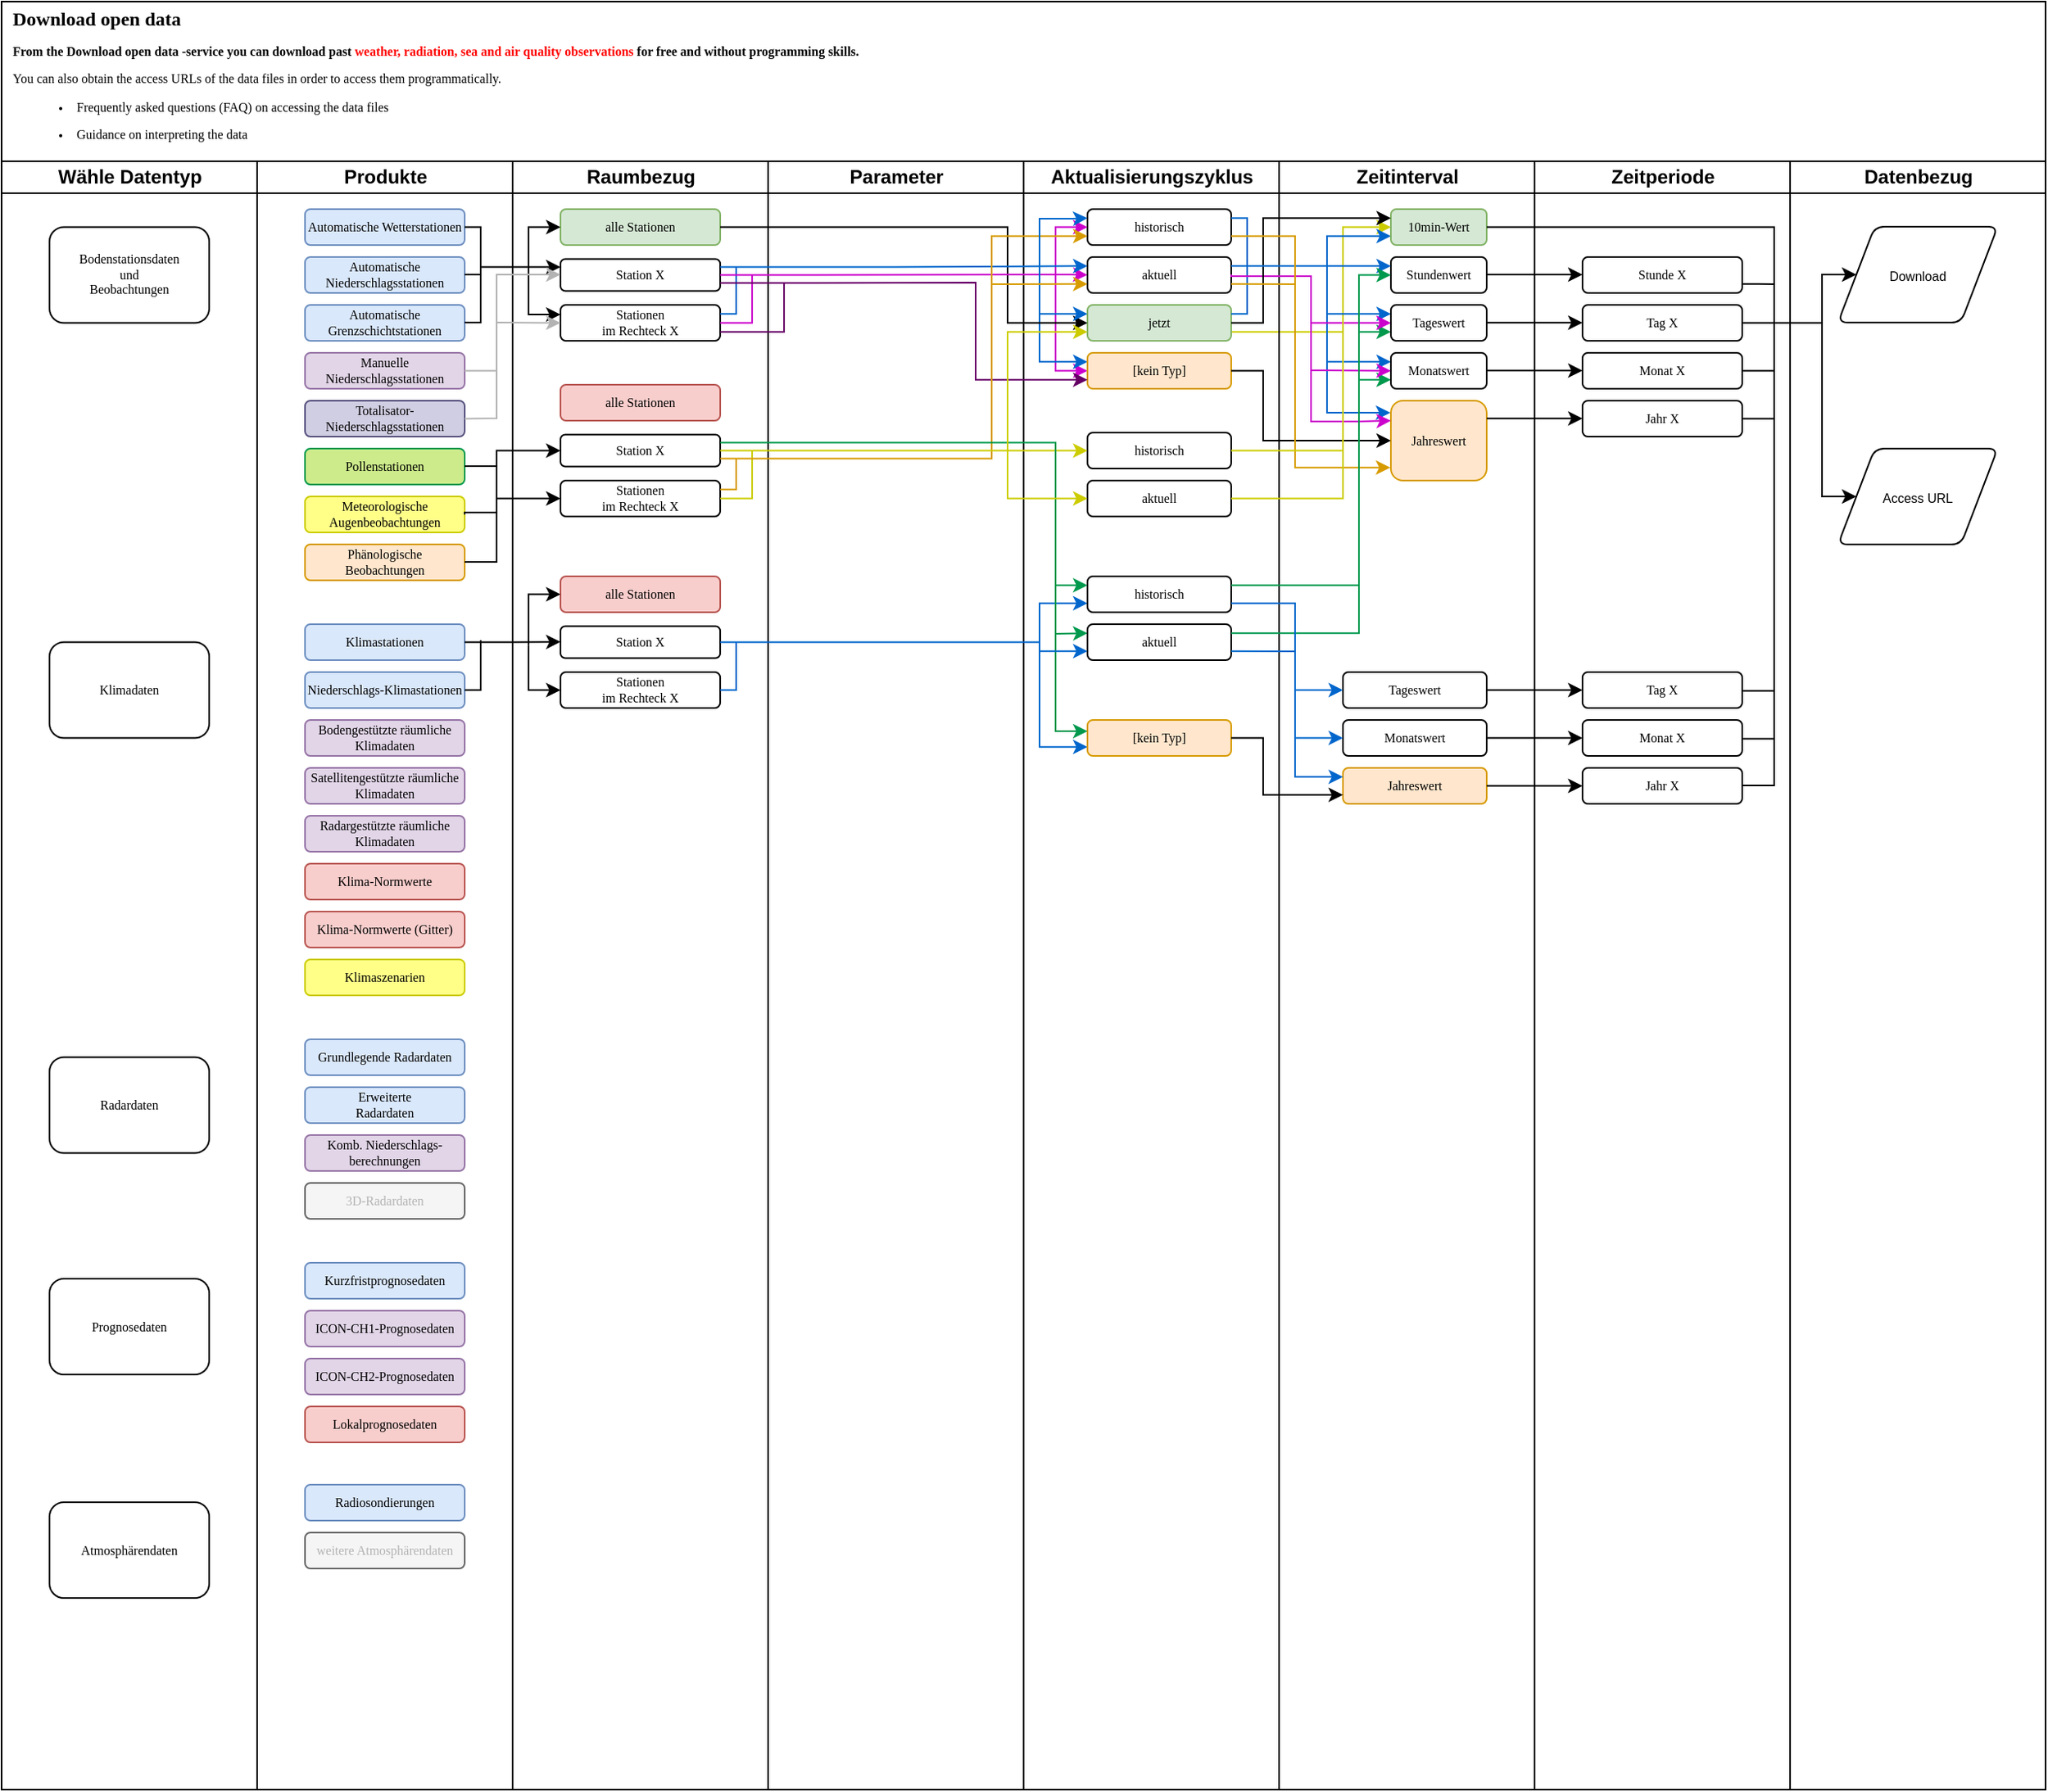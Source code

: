 <mxfile version="24.6.2" type="github">
  <diagram name="Page-1" id="74e2e168-ea6b-b213-b513-2b3c1d86103e">
    <mxGraphModel dx="713" dy="457" grid="1" gridSize="10" guides="1" tooltips="1" connect="1" arrows="1" fold="1" page="1" pageScale="1" pageWidth="1654" pageHeight="1169" background="none" math="0" shadow="0">
      <root>
        <mxCell id="0" />
        <mxCell id="1" parent="0" />
        <mxCell id="oGBFjUHGQKqJgaGiteJu-58" value="" style="edgeStyle=orthogonalEdgeStyle;rounded=0;orthogonalLoop=1;jettySize=auto;html=1;strokeColor=#CC00CC;entryX=0;entryY=0.5;entryDx=0;entryDy=0;" edge="1" parent="1" target="Gesd-R931Vldo4rdQ83H-134">
          <mxGeometry relative="1" as="geometry">
            <mxPoint x="770" y="210" as="sourcePoint" />
            <mxPoint x="790" y="221" as="targetPoint" />
            <Array as="points">
              <mxPoint x="770" y="271" />
            </Array>
          </mxGeometry>
        </mxCell>
        <mxCell id="oGBFjUHGQKqJgaGiteJu-57" value="" style="edgeStyle=orthogonalEdgeStyle;rounded=0;orthogonalLoop=1;jettySize=auto;html=1;strokeColor=#CC00CC;entryX=0;entryY=0.5;entryDx=0;entryDy=0;" edge="1" parent="1" target="Gesd-R931Vldo4rdQ83H-131">
          <mxGeometry relative="1" as="geometry">
            <mxPoint x="770" y="211" as="sourcePoint" />
            <mxPoint x="790" y="246" as="targetPoint" />
            <Array as="points">
              <mxPoint x="780" y="211" />
              <mxPoint x="780" y="211" />
            </Array>
          </mxGeometry>
        </mxCell>
        <mxCell id="77e6c97f196da883-1" value="&lt;div align=&quot;left&quot; style=&quot;font-size: 12px;&quot;&gt;Download open data&lt;br&gt;&lt;/div&gt;&lt;div align=&quot;left&quot;&gt;&lt;div data-v-5ff86223=&quot;&quot; style=&quot;display:;&quot;&gt;&lt;p data-v-5ff86223=&quot;&quot;&gt;&lt;span data-v-5ff86223=&quot;&quot;&gt;From the&lt;/span&gt; Download open data -service&lt;strong data-v-5ff86223=&quot;&quot;&gt; you can download past &lt;font color=&quot;#ff0000&quot;&gt;weather, radiation, sea and air quality observations&lt;/font&gt; for free and without programming skills. &lt;/strong&gt;&lt;/p&gt;&lt;/div&gt; &lt;p data-v-5ff86223=&quot;&quot;&gt;&lt;span style=&quot;font-weight: normal;&quot;&gt;You can also obtain the access URLs of the data files in order to access them programmatically.&lt;br&gt;&lt;/span&gt;&lt;/p&gt;&lt;ul data-v-5ff86223=&quot;&quot;&gt;&lt;li data-v-5ff86223=&quot;&quot;&gt;&lt;p data-v-5ff86223=&quot;&quot;&gt;&lt;span style=&quot;font-weight: normal;&quot;&gt;Frequently asked questions (FAQ) on accessing the data files&lt;/span&gt;&lt;/p&gt;&lt;/li&gt;&lt;li data-v-5ff86223=&quot;&quot;&gt;&lt;p data-v-5ff86223=&quot;&quot;&gt;&lt;span style=&quot;font-weight: normal;&quot;&gt;Guidance on interpreting the data&lt;/span&gt;&lt;/p&gt;&lt;/li&gt;&lt;/ul&gt;&lt;/div&gt;" style="swimlane;html=1;childLayout=stackLayout;startSize=100;rounded=0;shadow=0;labelBackgroundColor=none;strokeWidth=1;fontFamily=Verdana;fontSize=8;align=left;spacingLeft=5;" parent="1" vertex="1">
          <mxGeometry x="110" y="40" width="1280" height="1120" as="geometry" />
        </mxCell>
        <mxCell id="oGBFjUHGQKqJgaGiteJu-87" value="" style="edgeStyle=orthogonalEdgeStyle;rounded=0;orthogonalLoop=1;jettySize=auto;html=1;strokeColor=#CCCC00;endArrow=classic;endFill=1;exitX=1;exitY=0.75;exitDx=0;exitDy=0;entryX=0;entryY=0.5;entryDx=0;entryDy=0;" edge="1" parent="77e6c97f196da883-1" source="Gesd-R931Vldo4rdQ83H-133" target="Gesd-R931Vldo4rdQ83H-74">
          <mxGeometry relative="1" as="geometry">
            <mxPoint x="990" y="373" as="sourcePoint" />
            <mxPoint x="1040" y="210" as="targetPoint" />
            <Array as="points">
              <mxPoint x="840" y="207" />
              <mxPoint x="840" y="141" />
            </Array>
          </mxGeometry>
        </mxCell>
        <mxCell id="77e6c97f196da883-2" value="Wähle Datentyp" style="swimlane;html=1;startSize=20;strokeColor=#000000;" parent="77e6c97f196da883-1" vertex="1">
          <mxGeometry y="100" width="160" height="1020" as="geometry">
            <mxRectangle y="20" width="40" height="730" as="alternateBounds" />
          </mxGeometry>
        </mxCell>
        <mxCell id="77e6c97f196da883-8" value="&lt;p&gt;Bodenstationsdaten &lt;br&gt;und &lt;br&gt;Beobachtungen&lt;/p&gt;" style="rounded=1;whiteSpace=wrap;html=1;shadow=0;labelBackgroundColor=none;strokeWidth=1;fontFamily=Verdana;fontSize=8;align=center;" parent="77e6c97f196da883-2" vertex="1">
          <mxGeometry x="30" y="41.25" width="100" height="60" as="geometry" />
        </mxCell>
        <mxCell id="77e6c97f196da883-9" value="Klimadaten" style="rounded=1;whiteSpace=wrap;html=1;shadow=0;labelBackgroundColor=none;strokeWidth=1;fontFamily=Verdana;fontSize=8;align=center;" parent="77e6c97f196da883-2" vertex="1">
          <mxGeometry x="30" y="301.25" width="100" height="60" as="geometry" />
        </mxCell>
        <mxCell id="77e6c97f196da883-10" value="Atmosphärendaten" style="rounded=1;whiteSpace=wrap;html=1;shadow=0;labelBackgroundColor=none;strokeWidth=1;fontFamily=Verdana;fontSize=8;align=center;" parent="77e6c97f196da883-2" vertex="1">
          <mxGeometry x="30" y="840" width="100" height="60" as="geometry" />
        </mxCell>
        <mxCell id="Gesd-R931Vldo4rdQ83H-10" value="Radardaten" style="rounded=1;whiteSpace=wrap;html=1;shadow=0;labelBackgroundColor=none;strokeWidth=1;fontFamily=Verdana;fontSize=8;align=center;" parent="77e6c97f196da883-2" vertex="1">
          <mxGeometry x="30" y="561.25" width="100" height="60" as="geometry" />
        </mxCell>
        <mxCell id="Gesd-R931Vldo4rdQ83H-11" value="Prognosedaten" style="rounded=1;whiteSpace=wrap;html=1;shadow=0;labelBackgroundColor=none;strokeWidth=1;fontFamily=Verdana;fontSize=8;align=center;" parent="77e6c97f196da883-2" vertex="1">
          <mxGeometry x="30" y="700" width="100" height="60" as="geometry" />
        </mxCell>
        <mxCell id="77e6c97f196da883-33" style="edgeStyle=orthogonalEdgeStyle;rounded=1;html=1;labelBackgroundColor=none;startArrow=none;startFill=0;startSize=5;endArrow=classicThin;endFill=1;endSize=5;jettySize=auto;orthogonalLoop=1;strokeWidth=1;fontFamily=Verdana;fontSize=8" parent="77e6c97f196da883-1" edge="1">
          <mxGeometry relative="1" as="geometry">
            <mxPoint x="440" y="370" as="sourcePoint" />
          </mxGeometry>
        </mxCell>
        <mxCell id="77e6c97f196da883-39" style="edgeStyle=orthogonalEdgeStyle;rounded=1;html=1;labelBackgroundColor=none;startArrow=none;startFill=0;startSize=5;endArrow=classicThin;endFill=1;endSize=5;jettySize=auto;orthogonalLoop=1;strokeWidth=1;fontFamily=Verdana;fontSize=8" parent="77e6c97f196da883-1" edge="1">
          <mxGeometry relative="1" as="geometry">
            <mxPoint x="830" y="770" as="targetPoint" />
          </mxGeometry>
        </mxCell>
        <mxCell id="77e6c97f196da883-40" style="edgeStyle=orthogonalEdgeStyle;rounded=1;html=1;labelBackgroundColor=none;startArrow=none;startFill=0;startSize=5;endArrow=classicThin;endFill=1;endSize=5;jettySize=auto;orthogonalLoop=1;strokeWidth=1;fontFamily=Verdana;fontSize=8" parent="77e6c97f196da883-1" edge="1">
          <mxGeometry relative="1" as="geometry">
            <mxPoint x="930" y="770" as="sourcePoint" />
          </mxGeometry>
        </mxCell>
        <mxCell id="107ba76e4e335f99-1" style="edgeStyle=orthogonalEdgeStyle;rounded=1;html=1;labelBackgroundColor=none;startArrow=none;startFill=0;startSize=5;endArrow=classicThin;endFill=1;endSize=5;jettySize=auto;orthogonalLoop=1;strokeWidth=1;fontFamily=Verdana;fontSize=8" parent="77e6c97f196da883-1" edge="1">
          <mxGeometry relative="1" as="geometry">
            <mxPoint x="610" y="530" as="sourcePoint" />
          </mxGeometry>
        </mxCell>
        <mxCell id="107ba76e4e335f99-2" style="edgeStyle=orthogonalEdgeStyle;rounded=1;html=1;labelBackgroundColor=none;startArrow=none;startFill=0;startSize=5;endArrow=classicThin;endFill=1;endSize=5;jettySize=auto;orthogonalLoop=1;strokeWidth=1;fontFamily=Verdana;fontSize=8" parent="77e6c97f196da883-1" edge="1">
          <mxGeometry relative="1" as="geometry">
            <Array as="points">
              <mxPoint x="660" y="610" />
              <mxPoint x="660" y="550" />
              <mxPoint x="400" y="550" />
            </Array>
            <mxPoint x="400" y="660" as="targetPoint" />
          </mxGeometry>
        </mxCell>
        <mxCell id="107ba76e4e335f99-3" style="edgeStyle=orthogonalEdgeStyle;rounded=1;html=1;labelBackgroundColor=none;startArrow=none;startFill=0;startSize=5;endArrow=classicThin;endFill=1;endSize=5;jettySize=auto;orthogonalLoop=1;strokeColor=#000000;strokeWidth=1;fontFamily=Verdana;fontSize=8;fontColor=#000000;" parent="77e6c97f196da883-1" edge="1">
          <mxGeometry relative="1" as="geometry">
            <mxPoint x="610" y="690" as="targetPoint" />
          </mxGeometry>
        </mxCell>
        <mxCell id="107ba76e4e335f99-6" style="edgeStyle=orthogonalEdgeStyle;rounded=1;html=1;labelBackgroundColor=none;startArrow=none;startFill=0;startSize=5;endArrow=classicThin;endFill=1;endSize=5;jettySize=auto;orthogonalLoop=1;strokeWidth=1;fontFamily=Verdana;fontSize=8" parent="77e6c97f196da883-1" edge="1">
          <mxGeometry relative="1" as="geometry">
            <mxPoint x="450" y="690" as="sourcePoint" />
          </mxGeometry>
        </mxCell>
        <mxCell id="77e6c97f196da883-3" value="Produkte" style="swimlane;html=1;startSize=20;strokeColor=#000000;" parent="77e6c97f196da883-1" vertex="1">
          <mxGeometry x="160" y="100" width="160" height="1020" as="geometry">
            <mxRectangle x="160" y="100" width="50" height="1020" as="alternateBounds" />
          </mxGeometry>
        </mxCell>
        <mxCell id="77e6c97f196da883-11" value="&lt;p&gt;Automatische Niederschlagsstationen&lt;/p&gt;" style="rounded=1;whiteSpace=wrap;html=1;shadow=0;labelBackgroundColor=none;strokeWidth=1;fontFamily=Verdana;fontSize=8;align=center;verticalAlign=middle;spacing=2;fillColor=#dae8fc;strokeColor=#6c8ebf;" parent="77e6c97f196da883-3" vertex="1">
          <mxGeometry x="30" y="60" width="100" height="22.5" as="geometry" />
        </mxCell>
        <mxCell id="Gesd-R931Vldo4rdQ83H-12" value="&lt;p&gt;Automatische Wetterstationen&lt;/p&gt;" style="rounded=1;whiteSpace=wrap;html=1;shadow=0;labelBackgroundColor=none;strokeWidth=1;fontFamily=Verdana;fontSize=8;align=center;verticalAlign=middle;spacing=2;fillColor=#dae8fc;strokeColor=#6c8ebf;" parent="77e6c97f196da883-3" vertex="1">
          <mxGeometry x="30" y="30" width="100" height="22.5" as="geometry" />
        </mxCell>
        <mxCell id="Gesd-R931Vldo4rdQ83H-13" value="&lt;p&gt;Automatische Grenzschichtstationen&lt;/p&gt;" style="rounded=1;whiteSpace=wrap;html=1;shadow=0;labelBackgroundColor=none;strokeWidth=1;fontFamily=Verdana;fontSize=8;align=center;verticalAlign=middle;spacing=2;fillColor=#dae8fc;strokeColor=#6c8ebf;" parent="77e6c97f196da883-3" vertex="1">
          <mxGeometry x="30" y="90" width="100" height="22.5" as="geometry" />
        </mxCell>
        <mxCell id="Gesd-R931Vldo4rdQ83H-14" value="&lt;p&gt;Manuelle Niederschlagsstationen&lt;/p&gt;" style="rounded=1;whiteSpace=wrap;html=1;shadow=0;labelBackgroundColor=none;strokeWidth=1;fontFamily=Verdana;fontSize=8;align=center;verticalAlign=middle;spacing=2;fillColor=#e1d5e7;strokeColor=#9673a6;" parent="77e6c97f196da883-3" vertex="1">
          <mxGeometry x="30" y="120" width="100" height="22.5" as="geometry" />
        </mxCell>
        <mxCell id="Gesd-R931Vldo4rdQ83H-15" value="&lt;p&gt;Totalisator- Niederschlagsstationen&lt;/p&gt;&lt;p&gt;&lt;/p&gt;" style="rounded=1;whiteSpace=wrap;html=1;shadow=0;labelBackgroundColor=none;strokeWidth=1;fontFamily=Verdana;fontSize=8;align=center;verticalAlign=middle;spacing=2;fillColor=#d0cee2;strokeColor=#56517e;" parent="77e6c97f196da883-3" vertex="1">
          <mxGeometry x="30" y="150" width="100" height="22.5" as="geometry" />
        </mxCell>
        <mxCell id="Gesd-R931Vldo4rdQ83H-16" value="Pollenstationen" style="rounded=1;whiteSpace=wrap;html=1;shadow=0;labelBackgroundColor=none;strokeWidth=1;fontFamily=Verdana;fontSize=8;align=center;verticalAlign=middle;spacing=2;fillColor=#cdeb8b;strokeColor=#00994D;" parent="77e6c97f196da883-3" vertex="1">
          <mxGeometry x="30" y="180" width="100" height="22.5" as="geometry" />
        </mxCell>
        <mxCell id="Gesd-R931Vldo4rdQ83H-17" value="&lt;p&gt;Meteorologische Augenbeobachtungen&lt;br&gt;&lt;/p&gt;&lt;p&gt;&lt;/p&gt;" style="rounded=1;whiteSpace=wrap;html=1;shadow=0;labelBackgroundColor=none;strokeWidth=1;fontFamily=Verdana;fontSize=8;align=center;verticalAlign=middle;spacing=2;fillColor=#ffff88;strokeColor=#CCCC00;" parent="77e6c97f196da883-3" vertex="1">
          <mxGeometry x="30" y="210" width="100" height="22.5" as="geometry" />
        </mxCell>
        <mxCell id="Gesd-R931Vldo4rdQ83H-18" value="Phänologische Beobachtungen" style="rounded=1;whiteSpace=wrap;html=1;shadow=0;labelBackgroundColor=none;strokeWidth=1;fontFamily=Verdana;fontSize=8;align=center;verticalAlign=middle;spacing=2;fillColor=#ffe6cc;strokeColor=#D79B00;" parent="77e6c97f196da883-3" vertex="1">
          <mxGeometry x="30" y="240" width="100" height="22.5" as="geometry" />
        </mxCell>
        <mxCell id="Gesd-R931Vldo4rdQ83H-27" value="Niederschlags-Klimastationen" style="rounded=1;whiteSpace=wrap;html=1;shadow=0;labelBackgroundColor=none;strokeWidth=1;fontFamily=Verdana;fontSize=8;align=center;verticalAlign=middle;spacing=2;fillColor=#dae8fc;strokeColor=#6c8ebf;" parent="77e6c97f196da883-3" vertex="1">
          <mxGeometry x="30" y="320" width="100" height="22.5" as="geometry" />
        </mxCell>
        <mxCell id="Gesd-R931Vldo4rdQ83H-28" value="&lt;p&gt;Klimastationen&lt;/p&gt;" style="rounded=1;whiteSpace=wrap;html=1;shadow=0;labelBackgroundColor=none;strokeWidth=1;fontFamily=Verdana;fontSize=8;align=center;verticalAlign=middle;spacing=2;fillColor=#dae8fc;strokeColor=#6c8ebf;" parent="77e6c97f196da883-3" vertex="1">
          <mxGeometry x="30" y="290" width="100" height="22.5" as="geometry" />
        </mxCell>
        <mxCell id="Gesd-R931Vldo4rdQ83H-29" value="&lt;p&gt;Bodengestützte räumliche Klimadaten&lt;br&gt;&lt;/p&gt;" style="rounded=1;whiteSpace=wrap;html=1;shadow=0;labelBackgroundColor=none;strokeWidth=1;fontFamily=Verdana;fontSize=8;align=center;verticalAlign=middle;spacing=2;fillColor=#e1d5e7;strokeColor=#9673a6;" parent="77e6c97f196da883-3" vertex="1">
          <mxGeometry x="30" y="350" width="100" height="22.5" as="geometry" />
        </mxCell>
        <mxCell id="Gesd-R931Vldo4rdQ83H-30" value="&lt;p&gt;Satellitengestützte räumliche Klimadaten&lt;/p&gt;" style="rounded=1;whiteSpace=wrap;html=1;shadow=0;labelBackgroundColor=none;strokeWidth=1;fontFamily=Verdana;fontSize=8;align=center;verticalAlign=middle;spacing=2;fillColor=#e1d5e7;strokeColor=#9673a6;" parent="77e6c97f196da883-3" vertex="1">
          <mxGeometry x="30" y="380" width="100" height="22.5" as="geometry" />
        </mxCell>
        <mxCell id="Gesd-R931Vldo4rdQ83H-31" value="&lt;p&gt;Radargestützte räumliche Klimadaten&lt;/p&gt;&lt;p&gt;&lt;/p&gt;" style="rounded=1;whiteSpace=wrap;html=1;shadow=0;labelBackgroundColor=none;strokeWidth=1;fontFamily=Verdana;fontSize=8;align=center;verticalAlign=middle;spacing=2;fillColor=#e1d5e7;strokeColor=#9673a6;" parent="77e6c97f196da883-3" vertex="1">
          <mxGeometry x="30" y="410" width="100" height="22.5" as="geometry" />
        </mxCell>
        <mxCell id="Gesd-R931Vldo4rdQ83H-32" value="Klima-Normwerte" style="rounded=1;whiteSpace=wrap;html=1;shadow=0;labelBackgroundColor=none;strokeWidth=1;fontFamily=Verdana;fontSize=8;align=center;verticalAlign=middle;spacing=2;fillColor=#f8cecc;strokeColor=#b85450;" parent="77e6c97f196da883-3" vertex="1">
          <mxGeometry x="30" y="440" width="100" height="22.5" as="geometry" />
        </mxCell>
        <mxCell id="Gesd-R931Vldo4rdQ83H-33" value="&lt;p&gt;Klima-Normwerte (Gitter) &lt;br&gt;&lt;/p&gt;&lt;p&gt;&lt;/p&gt;" style="rounded=1;whiteSpace=wrap;html=1;shadow=0;labelBackgroundColor=none;strokeWidth=1;fontFamily=Verdana;fontSize=8;align=center;verticalAlign=middle;spacing=2;fillColor=#f8cecc;strokeColor=#b85450;" parent="77e6c97f196da883-3" vertex="1">
          <mxGeometry x="30" y="470" width="100" height="22.5" as="geometry" />
        </mxCell>
        <mxCell id="Gesd-R931Vldo4rdQ83H-34" value="Klimaszenarien" style="rounded=1;whiteSpace=wrap;html=1;shadow=0;labelBackgroundColor=none;strokeWidth=1;fontFamily=Verdana;fontSize=8;align=center;verticalAlign=middle;spacing=2;fillColor=#ffff88;strokeColor=#CCCC00;" parent="77e6c97f196da883-3" vertex="1">
          <mxGeometry x="30" y="500" width="100" height="22.5" as="geometry" />
        </mxCell>
        <mxCell id="Gesd-R931Vldo4rdQ83H-45" value="Erweiterte &lt;br&gt;Radardaten" style="rounded=1;whiteSpace=wrap;html=1;shadow=0;labelBackgroundColor=none;strokeWidth=1;fontFamily=Verdana;fontSize=8;align=center;verticalAlign=middle;spacing=2;fillColor=#dae8fc;strokeColor=#6c8ebf;" parent="77e6c97f196da883-3" vertex="1">
          <mxGeometry x="30" y="580" width="100" height="22.5" as="geometry" />
        </mxCell>
        <mxCell id="Gesd-R931Vldo4rdQ83H-46" value="&lt;p&gt;Grundlegende Radardaten&lt;br&gt;&lt;/p&gt;" style="rounded=1;whiteSpace=wrap;html=1;shadow=0;labelBackgroundColor=none;strokeWidth=1;fontFamily=Verdana;fontSize=8;align=center;verticalAlign=middle;spacing=2;fillColor=#dae8fc;strokeColor=#6c8ebf;" parent="77e6c97f196da883-3" vertex="1">
          <mxGeometry x="30" y="550" width="100" height="22.5" as="geometry" />
        </mxCell>
        <mxCell id="Gesd-R931Vldo4rdQ83H-47" value="&lt;p&gt;Komb. Niederschlags-berechnungen&lt;br&gt;&lt;/p&gt;" style="rounded=1;whiteSpace=wrap;html=1;shadow=0;labelBackgroundColor=none;strokeWidth=1;fontFamily=Verdana;fontSize=8;align=center;verticalAlign=middle;spacing=2;fillColor=#e1d5e7;strokeColor=#9673a6;" parent="77e6c97f196da883-3" vertex="1">
          <mxGeometry x="30" y="610" width="100" height="22.5" as="geometry" />
        </mxCell>
        <mxCell id="Gesd-R931Vldo4rdQ83H-48" value="&lt;font color=&quot;#b3b3b3&quot;&gt;3D-Radardaten&lt;/font&gt;" style="rounded=1;whiteSpace=wrap;html=1;shadow=0;labelBackgroundColor=none;strokeWidth=1;fontFamily=Verdana;fontSize=8;align=center;verticalAlign=middle;spacing=2;strokeColor=#666666;fillColor=#f5f5f5;fontColor=#333333;" parent="77e6c97f196da883-3" vertex="1">
          <mxGeometry x="30" y="640" width="100" height="22.5" as="geometry" />
        </mxCell>
        <mxCell id="Gesd-R931Vldo4rdQ83H-53" value="ICON-CH1-Prognosedaten" style="rounded=1;whiteSpace=wrap;html=1;shadow=0;labelBackgroundColor=none;strokeWidth=1;fontFamily=Verdana;fontSize=8;align=center;verticalAlign=middle;spacing=2;fillColor=#e1d5e7;strokeColor=#9673a6;" parent="77e6c97f196da883-3" vertex="1">
          <mxGeometry x="30" y="720" width="100" height="22.5" as="geometry" />
        </mxCell>
        <mxCell id="Gesd-R931Vldo4rdQ83H-54" value="&lt;p&gt;Kurzfristprognosedaten&lt;/p&gt;" style="rounded=1;whiteSpace=wrap;html=1;shadow=0;labelBackgroundColor=none;strokeWidth=1;fontFamily=Verdana;fontSize=8;align=center;verticalAlign=middle;spacing=2;fillColor=#dae8fc;strokeColor=#6c8ebf;" parent="77e6c97f196da883-3" vertex="1">
          <mxGeometry x="30" y="690" width="100" height="22.5" as="geometry" />
        </mxCell>
        <mxCell id="Gesd-R931Vldo4rdQ83H-55" value="&lt;p&gt;ICON-CH2-Prognosedaten&lt;/p&gt;" style="rounded=1;whiteSpace=wrap;html=1;shadow=0;labelBackgroundColor=none;strokeWidth=1;fontFamily=Verdana;fontSize=8;align=center;verticalAlign=middle;spacing=2;fillColor=#e1d5e7;strokeColor=#9673a6;" parent="77e6c97f196da883-3" vertex="1">
          <mxGeometry x="30" y="750" width="100" height="22.5" as="geometry" />
        </mxCell>
        <mxCell id="Gesd-R931Vldo4rdQ83H-56" value="&lt;p&gt;Lokalprognosedaten&lt;/p&gt;" style="rounded=1;whiteSpace=wrap;html=1;shadow=0;labelBackgroundColor=none;strokeWidth=1;fontFamily=Verdana;fontSize=8;align=center;verticalAlign=middle;spacing=2;fillColor=#f8cecc;strokeColor=#b85450;" parent="77e6c97f196da883-3" vertex="1">
          <mxGeometry x="30" y="780" width="100" height="22.5" as="geometry" />
        </mxCell>
        <mxCell id="Gesd-R931Vldo4rdQ83H-61" value="Radiosondierungen" style="rounded=1;whiteSpace=wrap;html=1;shadow=0;labelBackgroundColor=none;strokeWidth=1;fontFamily=Verdana;fontSize=8;align=center;verticalAlign=middle;spacing=2;fillColor=#dae8fc;strokeColor=#6c8ebf;" parent="77e6c97f196da883-3" vertex="1">
          <mxGeometry x="30" y="829" width="100" height="22.5" as="geometry" />
        </mxCell>
        <mxCell id="Gesd-R931Vldo4rdQ83H-62" value="&lt;font color=&quot;#b3b3b3&quot;&gt;weitere Atmosphärendaten&lt;br&gt;&lt;/font&gt;" style="rounded=1;whiteSpace=wrap;html=1;shadow=0;labelBackgroundColor=none;strokeWidth=1;fontFamily=Verdana;fontSize=8;align=center;verticalAlign=middle;spacing=2;strokeColor=#666666;fillColor=#f5f5f5;fontColor=#333333;" parent="77e6c97f196da883-3" vertex="1">
          <mxGeometry x="30" y="859" width="100" height="22.5" as="geometry" />
        </mxCell>
        <mxCell id="Gesd-R931Vldo4rdQ83H-175" value="" style="edgeStyle=orthogonalEdgeStyle;rounded=0;orthogonalLoop=1;jettySize=auto;html=1;strokeColor=#000000;exitX=1;exitY=0.5;exitDx=0;exitDy=0;endArrow=none;endFill=0;" parent="77e6c97f196da883-3" edge="1">
          <mxGeometry relative="1" as="geometry">
            <mxPoint x="130" y="101" as="sourcePoint" />
            <mxPoint x="140" y="60" as="targetPoint" />
            <Array as="points">
              <mxPoint x="140" y="101" />
            </Array>
          </mxGeometry>
        </mxCell>
        <mxCell id="Gesd-R931Vldo4rdQ83H-176" value="" style="edgeStyle=orthogonalEdgeStyle;rounded=0;orthogonalLoop=1;jettySize=auto;html=1;strokeColor=#000000;exitX=1;exitY=0.5;exitDx=0;exitDy=0;endArrow=none;endFill=0;" parent="77e6c97f196da883-3" edge="1">
          <mxGeometry relative="1" as="geometry">
            <mxPoint x="130" y="71" as="sourcePoint" />
            <mxPoint x="140" y="70" as="targetPoint" />
            <Array as="points">
              <mxPoint x="140" y="71" />
            </Array>
          </mxGeometry>
        </mxCell>
        <mxCell id="oGBFjUHGQKqJgaGiteJu-3" value="" style="edgeStyle=orthogonalEdgeStyle;rounded=0;orthogonalLoop=1;jettySize=auto;html=1;strokeColor=#000000;exitX=1;exitY=0.5;exitDx=0;exitDy=0;endArrow=classic;endFill=1;entryX=0;entryY=0.5;entryDx=0;entryDy=0;" edge="1" parent="77e6c97f196da883-3" target="oGBFjUHGQKqJgaGiteJu-75">
          <mxGeometry relative="1" as="geometry">
            <mxPoint x="130" y="251" as="sourcePoint" />
            <mxPoint x="150" y="160" as="targetPoint" />
            <Array as="points">
              <mxPoint x="150" y="251" />
              <mxPoint x="150" y="211" />
            </Array>
          </mxGeometry>
        </mxCell>
        <mxCell id="oGBFjUHGQKqJgaGiteJu-6" value="" style="edgeStyle=orthogonalEdgeStyle;rounded=0;orthogonalLoop=1;jettySize=auto;html=1;strokeColor=#000000;exitX=1;exitY=0.5;exitDx=0;exitDy=0;endArrow=none;endFill=0;" edge="1" parent="77e6c97f196da883-3" source="Gesd-R931Vldo4rdQ83H-27">
          <mxGeometry relative="1" as="geometry">
            <mxPoint x="130" y="331" as="sourcePoint" />
            <mxPoint x="140" y="300" as="targetPoint" />
            <Array as="points">
              <mxPoint x="140" y="331" />
            </Array>
          </mxGeometry>
        </mxCell>
        <mxCell id="oGBFjUHGQKqJgaGiteJu-91" value="" style="edgeStyle=orthogonalEdgeStyle;rounded=0;orthogonalLoop=1;jettySize=auto;html=1;strokeColor=#000000;endArrow=none;endFill=0;exitX=1;exitY=0.5;exitDx=0;exitDy=0;" edge="1" parent="77e6c97f196da883-1">
          <mxGeometry relative="1" as="geometry">
            <mxPoint x="290" y="291" as="sourcePoint" />
            <mxPoint x="310" y="291" as="targetPoint" />
            <Array as="points">
              <mxPoint x="292" y="291" />
              <mxPoint x="310" y="291" />
              <mxPoint x="310" y="206" />
            </Array>
          </mxGeometry>
        </mxCell>
        <mxCell id="77e6c97f196da883-4" value="Raumbezug" style="swimlane;html=1;startSize=20;strokeColor=#000000;" parent="77e6c97f196da883-1" vertex="1">
          <mxGeometry x="320" y="100" width="160" height="1020" as="geometry">
            <mxRectangle x="320" y="100" width="40" height="1020" as="alternateBounds" />
          </mxGeometry>
        </mxCell>
        <mxCell id="77e6c97f196da883-29" style="edgeStyle=orthogonalEdgeStyle;rounded=1;html=1;labelBackgroundColor=none;startArrow=none;startFill=0;startSize=5;endArrow=classicThin;endFill=1;endSize=5;jettySize=auto;orthogonalLoop=1;strokeWidth=1;fontFamily=Verdana;fontSize=8" parent="77e6c97f196da883-4" edge="1">
          <mxGeometry relative="1" as="geometry">
            <mxPoint x="80" y="220" as="sourcePoint" />
          </mxGeometry>
        </mxCell>
        <mxCell id="Gesd-R931Vldo4rdQ83H-116" value="alle Stationen" style="rounded=1;whiteSpace=wrap;html=1;shadow=0;labelBackgroundColor=none;strokeWidth=1;fontFamily=Verdana;fontSize=8;align=center;verticalAlign=middle;spacing=2;fillColor=#d5e8d4;strokeColor=#82b366;" parent="77e6c97f196da883-4" vertex="1">
          <mxGeometry x="30" y="30" width="100" height="22.5" as="geometry" />
        </mxCell>
        <mxCell id="Gesd-R931Vldo4rdQ83H-112" value="Station X" style="rounded=1;whiteSpace=wrap;html=1;shadow=0;labelBackgroundColor=none;strokeWidth=1;fontFamily=Verdana;fontSize=8;align=center;verticalAlign=middle;spacing=2;" parent="77e6c97f196da883-4" vertex="1">
          <mxGeometry x="30" y="61.25" width="100" height="20" as="geometry" />
        </mxCell>
        <mxCell id="Gesd-R931Vldo4rdQ83H-111" value="Stationen&lt;br&gt;im Rechteck X" style="rounded=1;whiteSpace=wrap;html=1;shadow=0;labelBackgroundColor=none;strokeWidth=1;fontFamily=Verdana;fontSize=8;align=center;verticalAlign=middle;spacing=2;" parent="77e6c97f196da883-4" vertex="1">
          <mxGeometry x="30" y="90" width="100" height="22.5" as="geometry" />
        </mxCell>
        <mxCell id="Gesd-R931Vldo4rdQ83H-170" value="" style="edgeStyle=orthogonalEdgeStyle;rounded=0;orthogonalLoop=1;jettySize=auto;html=1;entryX=0;entryY=0.25;entryDx=0;entryDy=0;strokeColor=#000000;" parent="77e6c97f196da883-4" edge="1" target="Gesd-R931Vldo4rdQ83H-111">
          <mxGeometry relative="1" as="geometry">
            <mxPoint x="10" y="70" as="sourcePoint" />
            <mxPoint x="30" y="100" as="targetPoint" />
            <Array as="points">
              <mxPoint x="10" y="96" />
              <mxPoint x="30" y="96" />
            </Array>
          </mxGeometry>
        </mxCell>
        <mxCell id="oGBFjUHGQKqJgaGiteJu-7" value="alle Stationen" style="rounded=1;whiteSpace=wrap;html=1;shadow=0;labelBackgroundColor=none;strokeWidth=1;fontFamily=Verdana;fontSize=8;align=center;verticalAlign=middle;spacing=2;fillColor=#f8cecc;strokeColor=#b85450;" vertex="1" parent="77e6c97f196da883-4">
          <mxGeometry x="30" y="260" width="100" height="22.5" as="geometry" />
        </mxCell>
        <mxCell id="oGBFjUHGQKqJgaGiteJu-8" value="Station X" style="rounded=1;whiteSpace=wrap;html=1;shadow=0;labelBackgroundColor=none;strokeWidth=1;fontFamily=Verdana;fontSize=8;align=center;verticalAlign=middle;spacing=2;" vertex="1" parent="77e6c97f196da883-4">
          <mxGeometry x="30" y="291.25" width="100" height="20" as="geometry" />
        </mxCell>
        <mxCell id="oGBFjUHGQKqJgaGiteJu-9" value="Stationen&lt;br&gt;im Rechteck X" style="rounded=1;whiteSpace=wrap;html=1;shadow=0;labelBackgroundColor=none;strokeWidth=1;fontFamily=Verdana;fontSize=8;align=center;verticalAlign=middle;spacing=2;" vertex="1" parent="77e6c97f196da883-4">
          <mxGeometry x="30" y="320" width="100" height="22.5" as="geometry" />
        </mxCell>
        <mxCell id="oGBFjUHGQKqJgaGiteJu-10" value="" style="edgeStyle=orthogonalEdgeStyle;rounded=0;orthogonalLoop=1;jettySize=auto;html=1;entryX=0;entryY=0.5;entryDx=0;entryDy=0;strokeColor=#000000;" edge="1" parent="77e6c97f196da883-4" target="oGBFjUHGQKqJgaGiteJu-9">
          <mxGeometry relative="1" as="geometry">
            <mxPoint x="10" y="303.25" as="sourcePoint" />
            <mxPoint x="30" y="329.25" as="targetPoint" />
            <Array as="points">
              <mxPoint x="10" y="331" />
            </Array>
          </mxGeometry>
        </mxCell>
        <mxCell id="oGBFjUHGQKqJgaGiteJu-11" value="" style="edgeStyle=orthogonalEdgeStyle;rounded=0;orthogonalLoop=1;jettySize=auto;html=1;strokeColor=#000000;entryX=0;entryY=0.5;entryDx=0;entryDy=0;" edge="1" parent="77e6c97f196da883-4" target="oGBFjUHGQKqJgaGiteJu-7">
          <mxGeometry relative="1" as="geometry">
            <mxPoint x="10" y="303.25" as="sourcePoint" />
            <mxPoint x="30" y="273.25" as="targetPoint" />
            <Array as="points">
              <mxPoint x="10" y="271" />
            </Array>
          </mxGeometry>
        </mxCell>
        <mxCell id="Gesd-R931Vldo4rdQ83H-172" value="" style="edgeStyle=orthogonalEdgeStyle;rounded=0;orthogonalLoop=1;jettySize=auto;html=1;strokeColor=#0066CC;exitX=1;exitY=0.25;exitDx=0;exitDy=0;endArrow=none;endFill=0;" parent="77e6c97f196da883-4" source="Gesd-R931Vldo4rdQ83H-111" edge="1">
          <mxGeometry relative="1" as="geometry">
            <mxPoint x="130" y="92.5" as="sourcePoint" />
            <mxPoint x="140" y="66" as="targetPoint" />
            <Array as="points">
              <mxPoint x="140" y="96" />
            </Array>
          </mxGeometry>
        </mxCell>
        <mxCell id="oGBFjUHGQKqJgaGiteJu-65" value="" style="edgeStyle=orthogonalEdgeStyle;rounded=0;orthogonalLoop=1;jettySize=auto;html=1;strokeColor=#CC00CC;exitX=1;exitY=0.5;exitDx=0;exitDy=0;endArrow=none;endFill=0;" edge="1" parent="77e6c97f196da883-4" source="Gesd-R931Vldo4rdQ83H-111">
          <mxGeometry relative="1" as="geometry">
            <mxPoint x="130" y="100" as="sourcePoint" />
            <mxPoint x="150" y="71" as="targetPoint" />
            <Array as="points">
              <mxPoint x="150" y="101" />
            </Array>
          </mxGeometry>
        </mxCell>
        <mxCell id="oGBFjUHGQKqJgaGiteJu-73" value="alle Stationen" style="rounded=1;whiteSpace=wrap;html=1;shadow=0;labelBackgroundColor=none;strokeWidth=1;fontFamily=Verdana;fontSize=8;align=center;verticalAlign=middle;spacing=2;fillColor=#f8cecc;strokeColor=#b85450;" vertex="1" parent="77e6c97f196da883-4">
          <mxGeometry x="30" y="140" width="100" height="22.5" as="geometry" />
        </mxCell>
        <mxCell id="oGBFjUHGQKqJgaGiteJu-74" value="Station X" style="rounded=1;whiteSpace=wrap;html=1;shadow=0;labelBackgroundColor=none;strokeWidth=1;fontFamily=Verdana;fontSize=8;align=center;verticalAlign=middle;spacing=2;" vertex="1" parent="77e6c97f196da883-4">
          <mxGeometry x="30" y="171.25" width="100" height="20" as="geometry" />
        </mxCell>
        <mxCell id="oGBFjUHGQKqJgaGiteJu-75" value="Stationen&lt;br&gt;im Rechteck X" style="rounded=1;whiteSpace=wrap;html=1;shadow=0;labelBackgroundColor=none;strokeWidth=1;fontFamily=Verdana;fontSize=8;align=center;verticalAlign=middle;spacing=2;" vertex="1" parent="77e6c97f196da883-4">
          <mxGeometry x="30" y="200" width="100" height="22.5" as="geometry" />
        </mxCell>
        <mxCell id="oGBFjUHGQKqJgaGiteJu-84" value="" style="edgeStyle=orthogonalEdgeStyle;rounded=0;orthogonalLoop=1;jettySize=auto;html=1;strokeColor=#CCCC00;exitX=1;exitY=0.5;exitDx=0;exitDy=0;endArrow=none;endFill=0;" edge="1" parent="77e6c97f196da883-4" source="oGBFjUHGQKqJgaGiteJu-75">
          <mxGeometry relative="1" as="geometry">
            <mxPoint x="130" y="210" as="sourcePoint" />
            <mxPoint x="150" y="181" as="targetPoint" />
            <Array as="points">
              <mxPoint x="150" y="211" />
            </Array>
          </mxGeometry>
        </mxCell>
        <mxCell id="77e6c97f196da883-5" value="Parameter" style="swimlane;html=1;startSize=20;" parent="77e6c97f196da883-1" vertex="1">
          <mxGeometry x="480" y="100" width="160" height="1020" as="geometry">
            <mxRectangle x="480" y="100" width="40" height="1020" as="alternateBounds" />
          </mxGeometry>
        </mxCell>
        <mxCell id="77e6c97f196da883-34" style="edgeStyle=orthogonalEdgeStyle;rounded=1;html=1;labelBackgroundColor=none;startArrow=none;startFill=0;startSize=5;endArrow=classicThin;endFill=1;endSize=5;jettySize=auto;orthogonalLoop=1;strokeColor=#000000;strokeWidth=1;fontFamily=Verdana;fontSize=8;fontColor=#000000;" parent="77e6c97f196da883-5" edge="1">
          <mxGeometry relative="1" as="geometry">
            <mxPoint x="80" y="300" as="sourcePoint" />
          </mxGeometry>
        </mxCell>
        <mxCell id="77e6c97f196da883-35" style="edgeStyle=orthogonalEdgeStyle;rounded=1;html=1;labelBackgroundColor=none;startArrow=none;startFill=0;startSize=5;endArrow=classicThin;endFill=1;endSize=5;jettySize=auto;orthogonalLoop=1;strokeWidth=1;fontFamily=Verdana;fontSize=8" parent="77e6c97f196da883-5" edge="1">
          <mxGeometry relative="1" as="geometry">
            <mxPoint x="80" y="380" as="sourcePoint" />
          </mxGeometry>
        </mxCell>
        <mxCell id="77e6c97f196da883-36" style="edgeStyle=orthogonalEdgeStyle;rounded=1;html=1;labelBackgroundColor=none;startArrow=none;startFill=0;startSize=5;endArrow=classicThin;endFill=1;endSize=5;jettySize=auto;orthogonalLoop=1;strokeWidth=1;fontFamily=Verdana;fontSize=8" parent="77e6c97f196da883-5" edge="1">
          <mxGeometry relative="1" as="geometry">
            <mxPoint x="80" y="620" as="sourcePoint" />
          </mxGeometry>
        </mxCell>
        <mxCell id="Gesd-R931Vldo4rdQ83H-145" value="" style="edgeStyle=orthogonalEdgeStyle;rounded=0;orthogonalLoop=1;jettySize=auto;html=1;strokeColor=#0066CC;entryX=0;entryY=0.25;entryDx=0;entryDy=0;" parent="77e6c97f196da883-5" target="Gesd-R931Vldo4rdQ83H-134" edge="1">
          <mxGeometry relative="1" as="geometry">
            <mxPoint x="170" y="90" as="sourcePoint" />
            <mxPoint x="30" y="126" as="targetPoint" />
            <Array as="points">
              <mxPoint x="170" y="126" />
            </Array>
          </mxGeometry>
        </mxCell>
        <mxCell id="Gesd-R931Vldo4rdQ83H-148" value="" style="edgeStyle=orthogonalEdgeStyle;rounded=0;orthogonalLoop=1;jettySize=auto;html=1;strokeColor=#0066CC;entryX=0;entryY=0.75;entryDx=0;entryDy=0;" parent="77e6c97f196da883-5" target="Gesd-R931Vldo4rdQ83H-74" edge="1">
          <mxGeometry relative="1" as="geometry">
            <mxPoint x="350" y="70" as="sourcePoint" />
            <mxPoint x="190" y="41" as="targetPoint" />
            <Array as="points">
              <mxPoint x="350" y="70" />
              <mxPoint x="350" y="47" />
            </Array>
          </mxGeometry>
        </mxCell>
        <mxCell id="oGBFjUHGQKqJgaGiteJu-22" value="" style="edgeStyle=orthogonalEdgeStyle;rounded=0;orthogonalLoop=1;jettySize=auto;html=1;strokeColor=#0066CC;entryX=0;entryY=0.75;entryDx=0;entryDy=0;" edge="1" parent="77e6c97f196da883-5" target="oGBFjUHGQKqJgaGiteJu-14">
          <mxGeometry relative="1" as="geometry">
            <mxPoint x="170" y="300" as="sourcePoint" />
            <mxPoint x="190" y="360" as="targetPoint" />
            <Array as="points">
              <mxPoint x="170" y="367" />
            </Array>
          </mxGeometry>
        </mxCell>
        <mxCell id="oGBFjUHGQKqJgaGiteJu-24" value="" style="edgeStyle=orthogonalEdgeStyle;rounded=0;orthogonalLoop=1;jettySize=auto;html=1;strokeColor=#0066CC;entryX=0;entryY=0.75;entryDx=0;entryDy=0;" edge="1" parent="77e6c97f196da883-5" target="oGBFjUHGQKqJgaGiteJu-13">
          <mxGeometry relative="1" as="geometry">
            <mxPoint x="170" y="310" as="sourcePoint" />
            <mxPoint x="190" y="270" as="targetPoint" />
            <Array as="points">
              <mxPoint x="170" y="277" />
            </Array>
          </mxGeometry>
        </mxCell>
        <mxCell id="oGBFjUHGQKqJgaGiteJu-26" value="" style="edgeStyle=orthogonalEdgeStyle;rounded=0;orthogonalLoop=1;jettySize=auto;html=1;strokeColor=#0066CC;exitX=1;exitY=0.5;exitDx=0;exitDy=0;endArrow=none;endFill=0;" edge="1" parent="77e6c97f196da883-5" source="oGBFjUHGQKqJgaGiteJu-9">
          <mxGeometry relative="1" as="geometry">
            <mxPoint x="-30" y="330" as="sourcePoint" />
            <mxPoint x="-20" y="301" as="targetPoint" />
            <Array as="points">
              <mxPoint x="-20" y="331" />
            </Array>
          </mxGeometry>
        </mxCell>
        <mxCell id="Gesd-R931Vldo4rdQ83H-149" value="" style="edgeStyle=orthogonalEdgeStyle;rounded=0;orthogonalLoop=1;jettySize=auto;html=1;strokeColor=#0066CC;entryX=0;entryY=0.25;entryDx=0;entryDy=0;" parent="77e6c97f196da883-5" target="Gesd-R931Vldo4rdQ83H-75" edge="1">
          <mxGeometry relative="1" as="geometry">
            <mxPoint x="350" y="50" as="sourcePoint" />
            <mxPoint x="190" y="96" as="targetPoint" />
            <Array as="points">
              <mxPoint x="350" y="96" />
            </Array>
          </mxGeometry>
        </mxCell>
        <mxCell id="Gesd-R931Vldo4rdQ83H-146" value="" style="edgeStyle=orthogonalEdgeStyle;rounded=0;orthogonalLoop=1;jettySize=auto;html=1;strokeColor=#0066CC;entryX=0;entryY=0.25;entryDx=0;entryDy=0;" parent="77e6c97f196da883-5" target="Gesd-R931Vldo4rdQ83H-76" edge="1">
          <mxGeometry relative="1" as="geometry">
            <mxPoint x="350" y="90" as="sourcePoint" />
            <mxPoint x="190" y="131" as="targetPoint" />
            <Array as="points">
              <mxPoint x="350" y="126" />
            </Array>
          </mxGeometry>
        </mxCell>
        <mxCell id="oGBFjUHGQKqJgaGiteJu-94" value="" style="edgeStyle=orthogonalEdgeStyle;rounded=0;orthogonalLoop=1;jettySize=auto;html=1;strokeColor=#00994D;entryX=0;entryY=0.25;entryDx=0;entryDy=0;" edge="1" parent="77e6c97f196da883-5" target="oGBFjUHGQKqJgaGiteJu-12">
          <mxGeometry relative="1" as="geometry">
            <mxPoint x="180" y="296" as="sourcePoint" />
            <mxPoint x="150" y="300" as="targetPoint" />
            <Array as="points">
              <mxPoint x="180" y="296" />
            </Array>
          </mxGeometry>
        </mxCell>
        <mxCell id="Gesd-R931Vldo4rdQ83H-1" value="Aktualisierungszyklus" style="swimlane;html=1;startSize=20;" parent="77e6c97f196da883-1" vertex="1">
          <mxGeometry x="640" y="100" width="160" height="1020" as="geometry" />
        </mxCell>
        <mxCell id="Gesd-R931Vldo4rdQ83H-7" style="edgeStyle=orthogonalEdgeStyle;rounded=1;html=1;labelBackgroundColor=none;startArrow=none;startFill=0;startSize=5;endArrow=classicThin;endFill=1;endSize=5;jettySize=auto;orthogonalLoop=1;strokeColor=#000000;strokeWidth=1;fontFamily=Verdana;fontSize=8;fontColor=#000000;" parent="Gesd-R931Vldo4rdQ83H-1" edge="1">
          <mxGeometry relative="1" as="geometry">
            <mxPoint x="80" y="300" as="sourcePoint" />
          </mxGeometry>
        </mxCell>
        <mxCell id="Gesd-R931Vldo4rdQ83H-8" style="edgeStyle=orthogonalEdgeStyle;rounded=1;html=1;labelBackgroundColor=none;startArrow=none;startFill=0;startSize=5;endArrow=classicThin;endFill=1;endSize=5;jettySize=auto;orthogonalLoop=1;strokeWidth=1;fontFamily=Verdana;fontSize=8" parent="Gesd-R931Vldo4rdQ83H-1" edge="1">
          <mxGeometry relative="1" as="geometry">
            <mxPoint x="80" y="380" as="sourcePoint" />
          </mxGeometry>
        </mxCell>
        <mxCell id="Gesd-R931Vldo4rdQ83H-9" style="edgeStyle=orthogonalEdgeStyle;rounded=1;html=1;labelBackgroundColor=none;startArrow=none;startFill=0;startSize=5;endArrow=classicThin;endFill=1;endSize=5;jettySize=auto;orthogonalLoop=1;strokeWidth=1;fontFamily=Verdana;fontSize=8" parent="Gesd-R931Vldo4rdQ83H-1" edge="1">
          <mxGeometry relative="1" as="geometry">
            <mxPoint x="80" y="620" as="sourcePoint" />
          </mxGeometry>
        </mxCell>
        <mxCell id="Gesd-R931Vldo4rdQ83H-131" value="&lt;p&gt;aktuell&lt;/p&gt;" style="rounded=1;whiteSpace=wrap;html=1;shadow=0;labelBackgroundColor=none;strokeWidth=1;fontFamily=Verdana;fontSize=8;align=center;verticalAlign=middle;spacing=2;" parent="Gesd-R931Vldo4rdQ83H-1" vertex="1">
          <mxGeometry x="40" y="60" width="90" height="22.5" as="geometry" />
        </mxCell>
        <mxCell id="Gesd-R931Vldo4rdQ83H-133" value="&lt;p&gt;jetzt&lt;/p&gt;" style="rounded=1;whiteSpace=wrap;html=1;shadow=0;labelBackgroundColor=none;strokeWidth=1;fontFamily=Verdana;fontSize=8;align=center;verticalAlign=middle;spacing=2;fillColor=#d5e8d4;strokeColor=#82b366;" parent="Gesd-R931Vldo4rdQ83H-1" vertex="1">
          <mxGeometry x="40" y="90" width="90" height="22.5" as="geometry" />
        </mxCell>
        <mxCell id="Gesd-R931Vldo4rdQ83H-132" value="&lt;p&gt;historisch&lt;br&gt;&lt;/p&gt;" style="rounded=1;whiteSpace=wrap;html=1;shadow=0;labelBackgroundColor=none;strokeWidth=1;fontFamily=Verdana;fontSize=8;align=center;verticalAlign=middle;spacing=2;" parent="Gesd-R931Vldo4rdQ83H-1" vertex="1">
          <mxGeometry x="40" y="30" width="90" height="22.5" as="geometry" />
        </mxCell>
        <mxCell id="Gesd-R931Vldo4rdQ83H-169" value="" style="edgeStyle=orthogonalEdgeStyle;rounded=0;orthogonalLoop=1;jettySize=auto;html=1;strokeColor=#0066CC;exitX=1;exitY=0.25;exitDx=0;exitDy=0;entryX=1;entryY=0.25;entryDx=0;entryDy=0;endArrow=none;endFill=0;" parent="Gesd-R931Vldo4rdQ83H-1" source="Gesd-R931Vldo4rdQ83H-132" target="Gesd-R931Vldo4rdQ83H-133" edge="1">
          <mxGeometry relative="1" as="geometry">
            <mxPoint x="140" y="81" as="sourcePoint" />
            <mxPoint x="200" y="81" as="targetPoint" />
            <Array as="points">
              <mxPoint x="140" y="36" />
              <mxPoint x="140" y="96" />
            </Array>
          </mxGeometry>
        </mxCell>
        <mxCell id="Gesd-R931Vldo4rdQ83H-134" value="&lt;p&gt;[kein Typ]&lt;/p&gt;" style="rounded=1;whiteSpace=wrap;html=1;shadow=0;labelBackgroundColor=none;strokeWidth=1;fontFamily=Verdana;fontSize=8;align=center;verticalAlign=middle;spacing=2;fillColor=#ffe6cc;strokeColor=#d79b00;" parent="Gesd-R931Vldo4rdQ83H-1" vertex="1">
          <mxGeometry x="40" y="120" width="90" height="22.5" as="geometry" />
        </mxCell>
        <mxCell id="oGBFjUHGQKqJgaGiteJu-13" value="&lt;p&gt;historisch&lt;br&gt;&lt;/p&gt;" style="rounded=1;whiteSpace=wrap;html=1;shadow=0;labelBackgroundColor=none;strokeWidth=1;fontFamily=Verdana;fontSize=8;align=center;verticalAlign=middle;spacing=2;" vertex="1" parent="Gesd-R931Vldo4rdQ83H-1">
          <mxGeometry x="40" y="260" width="90" height="22.5" as="geometry" />
        </mxCell>
        <mxCell id="oGBFjUHGQKqJgaGiteJu-12" value="&lt;p&gt;aktuell&lt;/p&gt;" style="rounded=1;whiteSpace=wrap;html=1;shadow=0;labelBackgroundColor=none;strokeWidth=1;fontFamily=Verdana;fontSize=8;align=center;verticalAlign=middle;spacing=2;" vertex="1" parent="Gesd-R931Vldo4rdQ83H-1">
          <mxGeometry x="40" y="290" width="90" height="22.5" as="geometry" />
        </mxCell>
        <mxCell id="oGBFjUHGQKqJgaGiteJu-14" value="&lt;p&gt;[kein Typ]&lt;/p&gt;" style="rounded=1;whiteSpace=wrap;html=1;shadow=0;labelBackgroundColor=none;strokeWidth=1;fontFamily=Verdana;fontSize=8;align=center;verticalAlign=middle;spacing=2;fillColor=#ffe6cc;strokeColor=#d79b00;" vertex="1" parent="Gesd-R931Vldo4rdQ83H-1">
          <mxGeometry x="40" y="350" width="90" height="22.5" as="geometry" />
        </mxCell>
        <mxCell id="Gesd-R931Vldo4rdQ83H-150" value="" style="edgeStyle=orthogonalEdgeStyle;rounded=0;orthogonalLoop=1;jettySize=auto;html=1;strokeColor=#0066CC;entryX=-0.006;entryY=0.15;entryDx=0;entryDy=0;entryPerimeter=0;" parent="Gesd-R931Vldo4rdQ83H-1" target="Gesd-R931Vldo4rdQ83H-77" edge="1">
          <mxGeometry relative="1" as="geometry">
            <mxPoint x="190" y="120" as="sourcePoint" />
            <mxPoint x="30" y="161.75" as="targetPoint" />
            <Array as="points">
              <mxPoint x="190" y="158" />
            </Array>
          </mxGeometry>
        </mxCell>
        <mxCell id="oGBFjUHGQKqJgaGiteJu-81" value="&lt;p&gt;historisch&lt;br&gt;&lt;/p&gt;" style="rounded=1;whiteSpace=wrap;html=1;shadow=0;labelBackgroundColor=none;strokeWidth=1;fontFamily=Verdana;fontSize=8;align=center;verticalAlign=middle;spacing=2;" vertex="1" parent="Gesd-R931Vldo4rdQ83H-1">
          <mxGeometry x="40" y="170" width="90" height="22.5" as="geometry" />
        </mxCell>
        <mxCell id="oGBFjUHGQKqJgaGiteJu-82" value="&lt;p&gt;aktuell&lt;/p&gt;" style="rounded=1;whiteSpace=wrap;html=1;shadow=0;labelBackgroundColor=none;strokeWidth=1;fontFamily=Verdana;fontSize=8;align=center;verticalAlign=middle;spacing=2;" vertex="1" parent="Gesd-R931Vldo4rdQ83H-1">
          <mxGeometry x="40" y="200" width="90" height="22.5" as="geometry" />
        </mxCell>
        <mxCell id="oGBFjUHGQKqJgaGiteJu-93" value="" style="edgeStyle=orthogonalEdgeStyle;rounded=0;orthogonalLoop=1;jettySize=auto;html=1;strokeColor=#00994D;entryX=0;entryY=0.75;entryDx=0;entryDy=0;" edge="1" parent="Gesd-R931Vldo4rdQ83H-1">
          <mxGeometry relative="1" as="geometry">
            <mxPoint x="20" y="260" as="sourcePoint" />
            <mxPoint x="40" y="357" as="targetPoint" />
            <Array as="points">
              <mxPoint x="20" y="290" />
              <mxPoint x="20" y="357" />
            </Array>
          </mxGeometry>
        </mxCell>
        <mxCell id="77e6c97f196da883-6" value="Zeitinterval" style="swimlane;html=1;startSize=20;" parent="77e6c97f196da883-1" vertex="1">
          <mxGeometry x="800" y="100" width="160" height="1020" as="geometry" />
        </mxCell>
        <mxCell id="oGBFjUHGQKqJgaGiteJu-97" value="" style="edgeStyle=orthogonalEdgeStyle;rounded=0;orthogonalLoop=1;jettySize=auto;html=1;strokeColor=#00994D;entryX=0;entryY=0.75;entryDx=0;entryDy=0;" edge="1" parent="77e6c97f196da883-6" target="Gesd-R931Vldo4rdQ83H-76">
          <mxGeometry relative="1" as="geometry">
            <mxPoint x="50" y="142.5" as="sourcePoint" />
            <mxPoint x="70" y="139.5" as="targetPoint" />
            <Array as="points">
              <mxPoint x="50" y="137" />
            </Array>
          </mxGeometry>
        </mxCell>
        <mxCell id="oGBFjUHGQKqJgaGiteJu-96" value="" style="edgeStyle=orthogonalEdgeStyle;rounded=0;orthogonalLoop=1;jettySize=auto;html=1;strokeColor=#00994D;entryX=0;entryY=0.75;entryDx=0;entryDy=0;" edge="1" parent="77e6c97f196da883-6" target="Gesd-R931Vldo4rdQ83H-75">
          <mxGeometry relative="1" as="geometry">
            <mxPoint x="50" y="110" as="sourcePoint" />
            <mxPoint x="90" y="110" as="targetPoint" />
            <Array as="points">
              <mxPoint x="50" y="107" />
            </Array>
          </mxGeometry>
        </mxCell>
        <mxCell id="oGBFjUHGQKqJgaGiteJu-60" value="" style="edgeStyle=orthogonalEdgeStyle;rounded=0;orthogonalLoop=1;jettySize=auto;html=1;strokeColor=#CC00CC;entryX=0;entryY=0.5;entryDx=0;entryDy=0;" edge="1" parent="77e6c97f196da883-6" target="Gesd-R931Vldo4rdQ83H-76">
          <mxGeometry relative="1" as="geometry">
            <mxPoint x="20" y="100.75" as="sourcePoint" />
            <mxPoint x="30" y="161.75" as="targetPoint" />
            <Array as="points">
              <mxPoint x="20" y="131" />
              <mxPoint x="30" y="131" />
            </Array>
          </mxGeometry>
        </mxCell>
        <mxCell id="oGBFjUHGQKqJgaGiteJu-59" value="" style="edgeStyle=orthogonalEdgeStyle;rounded=0;orthogonalLoop=1;jettySize=auto;html=1;strokeColor=#CC00CC;exitX=1;exitY=0.25;exitDx=0;exitDy=0;entryX=0;entryY=0.5;entryDx=0;entryDy=0;" edge="1" parent="77e6c97f196da883-6" target="Gesd-R931Vldo4rdQ83H-75">
          <mxGeometry relative="1" as="geometry">
            <mxPoint x="-30" y="71" as="sourcePoint" />
            <mxPoint x="30" y="71" as="targetPoint" />
            <Array as="points">
              <mxPoint x="-30" y="72" />
              <mxPoint x="20" y="72" />
              <mxPoint x="20" y="101" />
            </Array>
          </mxGeometry>
        </mxCell>
        <mxCell id="77e6c97f196da883-37" style="edgeStyle=orthogonalEdgeStyle;rounded=1;html=1;labelBackgroundColor=none;startArrow=none;startFill=0;startSize=5;endArrow=classicThin;endFill=1;endSize=5;jettySize=auto;orthogonalLoop=1;strokeWidth=1;fontFamily=Verdana;fontSize=8" parent="77e6c97f196da883-6" edge="1">
          <mxGeometry relative="1" as="geometry">
            <mxPoint x="80" y="460" as="sourcePoint" />
          </mxGeometry>
        </mxCell>
        <mxCell id="77e6c97f196da883-38" style="edgeStyle=orthogonalEdgeStyle;rounded=1;html=1;labelBackgroundColor=none;startArrow=none;startFill=0;startSize=5;endArrow=classicThin;endFill=1;endSize=5;jettySize=auto;orthogonalLoop=1;strokeWidth=1;fontFamily=Verdana;fontSize=8" parent="77e6c97f196da883-6" edge="1">
          <mxGeometry relative="1" as="geometry">
            <mxPoint x="80" y="540" as="sourcePoint" />
          </mxGeometry>
        </mxCell>
        <mxCell id="Gesd-R931Vldo4rdQ83H-156" value="" style="edgeStyle=orthogonalEdgeStyle;rounded=0;orthogonalLoop=1;jettySize=auto;html=1;strokeColor=#000000;exitX=1;exitY=0.5;exitDx=0;exitDy=0;entryX=0;entryY=0.5;entryDx=0;entryDy=0;" parent="77e6c97f196da883-6" edge="1">
          <mxGeometry relative="1" as="geometry">
            <mxPoint x="130" y="71.0" as="sourcePoint" />
            <mxPoint x="190" y="71.0" as="targetPoint" />
            <Array as="points">
              <mxPoint x="160" y="71.0" />
              <mxPoint x="160" y="71.0" />
            </Array>
          </mxGeometry>
        </mxCell>
        <mxCell id="Gesd-R931Vldo4rdQ83H-159" value="" style="edgeStyle=orthogonalEdgeStyle;rounded=0;orthogonalLoop=1;jettySize=auto;html=1;strokeColor=#000000;exitX=1;exitY=0.75;exitDx=0;exitDy=0;endArrow=none;endFill=0;" parent="77e6c97f196da883-6" source="Gesd-R931Vldo4rdQ83H-84" edge="1">
          <mxGeometry relative="1" as="geometry">
            <mxPoint x="130" y="99" as="sourcePoint" />
            <mxPoint x="310" y="77" as="targetPoint" />
            <Array as="points">
              <mxPoint x="300" y="77" />
              <mxPoint x="300" y="77" />
            </Array>
          </mxGeometry>
        </mxCell>
        <mxCell id="Gesd-R931Vldo4rdQ83H-161" value="" style="edgeStyle=orthogonalEdgeStyle;rounded=0;orthogonalLoop=1;jettySize=auto;html=1;strokeColor=#000000;exitX=1;exitY=0.5;exitDx=0;exitDy=0;endArrow=none;endFill=0;" parent="77e6c97f196da883-6" source="Gesd-R931Vldo4rdQ83H-81" edge="1">
          <mxGeometry relative="1" as="geometry">
            <mxPoint x="130" y="159" as="sourcePoint" />
            <mxPoint x="310" y="130" as="targetPoint" />
            <Array as="points">
              <mxPoint x="310" y="161" />
            </Array>
          </mxGeometry>
        </mxCell>
        <mxCell id="Gesd-R931Vldo4rdQ83H-74" value="10min-Wert" style="rounded=1;whiteSpace=wrap;html=1;shadow=0;labelBackgroundColor=none;strokeWidth=1;fontFamily=Verdana;fontSize=8;align=center;verticalAlign=middle;spacing=2;fillColor=#d5e8d4;strokeColor=#82b366;" parent="77e6c97f196da883-6" vertex="1">
          <mxGeometry x="70" y="30" width="60" height="22.5" as="geometry" />
        </mxCell>
        <mxCell id="Gesd-R931Vldo4rdQ83H-73" value="Stundenwert" style="rounded=1;whiteSpace=wrap;html=1;shadow=0;labelBackgroundColor=none;strokeWidth=1;fontFamily=Verdana;fontSize=8;align=center;verticalAlign=middle;spacing=2;" parent="77e6c97f196da883-6" vertex="1">
          <mxGeometry x="70" y="60" width="60" height="22.5" as="geometry" />
        </mxCell>
        <mxCell id="Gesd-R931Vldo4rdQ83H-75" value="Tageswert" style="rounded=1;whiteSpace=wrap;html=1;shadow=0;labelBackgroundColor=none;strokeWidth=1;fontFamily=Verdana;fontSize=8;align=center;verticalAlign=middle;spacing=2;" parent="77e6c97f196da883-6" vertex="1">
          <mxGeometry x="70" y="90" width="60" height="22.5" as="geometry" />
        </mxCell>
        <mxCell id="Gesd-R931Vldo4rdQ83H-76" value="Monatswert" style="rounded=1;whiteSpace=wrap;html=1;shadow=0;labelBackgroundColor=none;strokeWidth=1;fontFamily=Verdana;fontSize=8;align=center;verticalAlign=middle;spacing=2;" parent="77e6c97f196da883-6" vertex="1">
          <mxGeometry x="70" y="120" width="60" height="22.5" as="geometry" />
        </mxCell>
        <mxCell id="Gesd-R931Vldo4rdQ83H-77" value="Jahreswert" style="rounded=1;whiteSpace=wrap;html=1;shadow=0;labelBackgroundColor=none;strokeWidth=1;fontFamily=Verdana;fontSize=8;align=center;verticalAlign=middle;spacing=2;fillColor=#ffe6cc;strokeColor=#d79b00;" parent="77e6c97f196da883-6" vertex="1">
          <mxGeometry x="70" y="150" width="60" height="50" as="geometry" />
        </mxCell>
        <mxCell id="oGBFjUHGQKqJgaGiteJu-19" value="Tageswert" style="rounded=1;whiteSpace=wrap;html=1;shadow=0;labelBackgroundColor=none;strokeWidth=1;fontFamily=Verdana;fontSize=8;align=center;verticalAlign=middle;spacing=2;" vertex="1" parent="77e6c97f196da883-6">
          <mxGeometry x="40" y="320" width="90" height="22.5" as="geometry" />
        </mxCell>
        <mxCell id="oGBFjUHGQKqJgaGiteJu-20" value="Monatswert" style="rounded=1;whiteSpace=wrap;html=1;shadow=0;labelBackgroundColor=none;strokeWidth=1;fontFamily=Verdana;fontSize=8;align=center;verticalAlign=middle;spacing=2;" vertex="1" parent="77e6c97f196da883-6">
          <mxGeometry x="40" y="350" width="90" height="22.5" as="geometry" />
        </mxCell>
        <mxCell id="oGBFjUHGQKqJgaGiteJu-21" value="Jahreswert" style="rounded=1;whiteSpace=wrap;html=1;shadow=0;labelBackgroundColor=none;strokeWidth=1;fontFamily=Verdana;fontSize=8;align=center;verticalAlign=middle;spacing=2;fillColor=#ffe6cc;strokeColor=#d79b00;" vertex="1" parent="77e6c97f196da883-6">
          <mxGeometry x="40" y="380" width="90" height="22.5" as="geometry" />
        </mxCell>
        <mxCell id="oGBFjUHGQKqJgaGiteJu-27" value="" style="edgeStyle=orthogonalEdgeStyle;rounded=0;orthogonalLoop=1;jettySize=auto;html=1;strokeColor=#0066CC;entryX=0;entryY=0.5;entryDx=0;entryDy=0;" edge="1" parent="77e6c97f196da883-6" target="oGBFjUHGQKqJgaGiteJu-20">
          <mxGeometry relative="1" as="geometry">
            <mxPoint x="10" y="330" as="sourcePoint" />
            <mxPoint x="30" y="361.25" as="targetPoint" />
            <Array as="points">
              <mxPoint x="10" y="361" />
            </Array>
          </mxGeometry>
        </mxCell>
        <mxCell id="oGBFjUHGQKqJgaGiteJu-29" value="" style="edgeStyle=orthogonalEdgeStyle;rounded=0;orthogonalLoop=1;jettySize=auto;html=1;strokeColor=#0066CC;entryX=0;entryY=0.25;entryDx=0;entryDy=0;" edge="1" parent="77e6c97f196da883-6" target="oGBFjUHGQKqJgaGiteJu-21">
          <mxGeometry relative="1" as="geometry">
            <mxPoint x="10" y="360.25" as="sourcePoint" />
            <mxPoint x="30" y="386.25" as="targetPoint" />
            <Array as="points">
              <mxPoint x="10" y="386" />
            </Array>
          </mxGeometry>
        </mxCell>
        <mxCell id="oGBFjUHGQKqJgaGiteJu-61" value="" style="edgeStyle=orthogonalEdgeStyle;rounded=0;orthogonalLoop=1;jettySize=auto;html=1;strokeColor=#CC00CC;entryX=0;entryY=0.25;entryDx=0;entryDy=0;" edge="1" parent="77e6c97f196da883-6" target="Gesd-R931Vldo4rdQ83H-77">
          <mxGeometry relative="1" as="geometry">
            <mxPoint x="20" y="130" as="sourcePoint" />
            <mxPoint x="30" y="160.25" as="targetPoint" />
            <Array as="points">
              <mxPoint x="20" y="163" />
              <mxPoint x="50" y="163" />
            </Array>
          </mxGeometry>
        </mxCell>
        <mxCell id="oGBFjUHGQKqJgaGiteJu-62" value="" style="edgeStyle=orthogonalEdgeStyle;rounded=0;orthogonalLoop=1;jettySize=auto;html=1;strokeColor=#000000;exitX=1;exitY=0.25;exitDx=0;exitDy=0;entryX=0;entryY=0.25;entryDx=0;entryDy=0;" edge="1" parent="77e6c97f196da883-6">
          <mxGeometry relative="1" as="geometry">
            <mxPoint x="130" y="131.13" as="sourcePoint" />
            <mxPoint x="190" y="131.13" as="targetPoint" />
            <Array as="points">
              <mxPoint x="140" y="131.13" />
              <mxPoint x="140" y="131.13" />
            </Array>
          </mxGeometry>
        </mxCell>
        <mxCell id="oGBFjUHGQKqJgaGiteJu-63" value="" style="edgeStyle=orthogonalEdgeStyle;rounded=0;orthogonalLoop=1;jettySize=auto;html=1;strokeColor=#000000;exitX=1;exitY=0.25;exitDx=0;exitDy=0;entryX=0;entryY=0.25;entryDx=0;entryDy=0;" edge="1" parent="77e6c97f196da883-6">
          <mxGeometry relative="1" as="geometry">
            <mxPoint x="130" y="161.13" as="sourcePoint" />
            <mxPoint x="190" y="161.13" as="targetPoint" />
            <Array as="points">
              <mxPoint x="140" y="161.13" />
              <mxPoint x="140" y="161.13" />
            </Array>
          </mxGeometry>
        </mxCell>
        <mxCell id="oGBFjUHGQKqJgaGiteJu-64" value="" style="edgeStyle=orthogonalEdgeStyle;rounded=0;orthogonalLoop=1;jettySize=auto;html=1;strokeColor=#000000;exitX=1;exitY=0.25;exitDx=0;exitDy=0;entryX=0;entryY=0.25;entryDx=0;entryDy=0;" edge="1" parent="77e6c97f196da883-6">
          <mxGeometry relative="1" as="geometry">
            <mxPoint x="130" y="101.13" as="sourcePoint" />
            <mxPoint x="190" y="101.13" as="targetPoint" />
            <Array as="points">
              <mxPoint x="160" y="101.13" />
              <mxPoint x="160" y="101.13" />
            </Array>
          </mxGeometry>
        </mxCell>
        <mxCell id="oGBFjUHGQKqJgaGiteJu-98" value="" style="edgeStyle=orthogonalEdgeStyle;rounded=0;orthogonalLoop=1;jettySize=auto;html=1;strokeColor=#00994D;exitX=1;exitY=0.25;exitDx=0;exitDy=0;endArrow=none;endFill=0;" edge="1" parent="77e6c97f196da883-6" source="oGBFjUHGQKqJgaGiteJu-12">
          <mxGeometry relative="1" as="geometry">
            <mxPoint x="30" y="290" as="sourcePoint" />
            <mxPoint x="50" y="260" as="targetPoint" />
            <Array as="points">
              <mxPoint x="50" y="296" />
            </Array>
          </mxGeometry>
        </mxCell>
        <mxCell id="oGBFjUHGQKqJgaGiteJu-99" value="" style="edgeStyle=orthogonalEdgeStyle;rounded=0;orthogonalLoop=1;jettySize=auto;html=1;strokeColor=#0066CC;endArrow=none;endFill=0;exitX=1;exitY=0.75;exitDx=0;exitDy=0;" edge="1" parent="77e6c97f196da883-6" source="oGBFjUHGQKqJgaGiteJu-12">
          <mxGeometry relative="1" as="geometry">
            <mxPoint x="20" y="311" as="sourcePoint" />
            <mxPoint x="10" y="307" as="targetPoint" />
            <Array as="points">
              <mxPoint x="10" y="307" />
            </Array>
          </mxGeometry>
        </mxCell>
        <mxCell id="Gesd-R931Vldo4rdQ83H-79" value="Zeitperiode" style="swimlane;html=1;startSize=20;" parent="77e6c97f196da883-1" vertex="1">
          <mxGeometry x="960" y="100" width="160" height="1020" as="geometry" />
        </mxCell>
        <mxCell id="Gesd-R931Vldo4rdQ83H-84" value="Stunde X" style="rounded=1;whiteSpace=wrap;html=1;shadow=0;labelBackgroundColor=none;strokeWidth=1;fontFamily=Verdana;fontSize=8;align=center;verticalAlign=middle;spacing=2;" parent="Gesd-R931Vldo4rdQ83H-79" vertex="1">
          <mxGeometry x="30" y="60" width="100" height="22.5" as="geometry" />
        </mxCell>
        <mxCell id="Gesd-R931Vldo4rdQ83H-83" value="Tag X" style="rounded=1;whiteSpace=wrap;html=1;shadow=0;labelBackgroundColor=none;strokeWidth=1;fontFamily=Verdana;fontSize=8;align=center;verticalAlign=middle;spacing=2;" parent="Gesd-R931Vldo4rdQ83H-79" vertex="1">
          <mxGeometry x="30" y="90" width="100" height="22.5" as="geometry" />
        </mxCell>
        <mxCell id="Gesd-R931Vldo4rdQ83H-82" value="Monat X" style="rounded=1;whiteSpace=wrap;html=1;shadow=0;labelBackgroundColor=none;strokeWidth=1;fontFamily=Verdana;fontSize=8;align=center;verticalAlign=middle;spacing=2;" parent="Gesd-R931Vldo4rdQ83H-79" vertex="1">
          <mxGeometry x="30" y="120" width="100" height="22.5" as="geometry" />
        </mxCell>
        <mxCell id="Gesd-R931Vldo4rdQ83H-81" value="Jahr X" style="rounded=1;whiteSpace=wrap;html=1;shadow=0;labelBackgroundColor=none;strokeWidth=1;fontFamily=Verdana;fontSize=8;align=center;verticalAlign=middle;spacing=2;" parent="Gesd-R931Vldo4rdQ83H-79" vertex="1">
          <mxGeometry x="30" y="150" width="100" height="22.5" as="geometry" />
        </mxCell>
        <mxCell id="oGBFjUHGQKqJgaGiteJu-34" value="Tag X" style="rounded=1;whiteSpace=wrap;html=1;shadow=0;labelBackgroundColor=none;strokeWidth=1;fontFamily=Verdana;fontSize=8;align=center;verticalAlign=middle;spacing=2;" vertex="1" parent="Gesd-R931Vldo4rdQ83H-79">
          <mxGeometry x="30" y="320" width="100" height="22.5" as="geometry" />
        </mxCell>
        <mxCell id="oGBFjUHGQKqJgaGiteJu-35" value="Monat X" style="rounded=1;whiteSpace=wrap;html=1;shadow=0;labelBackgroundColor=none;strokeWidth=1;fontFamily=Verdana;fontSize=8;align=center;verticalAlign=middle;spacing=2;" vertex="1" parent="Gesd-R931Vldo4rdQ83H-79">
          <mxGeometry x="30" y="350" width="100" height="22.5" as="geometry" />
        </mxCell>
        <mxCell id="oGBFjUHGQKqJgaGiteJu-36" value="Jahr X" style="rounded=1;whiteSpace=wrap;html=1;shadow=0;labelBackgroundColor=none;strokeWidth=1;fontFamily=Verdana;fontSize=8;align=center;verticalAlign=middle;spacing=2;" vertex="1" parent="Gesd-R931Vldo4rdQ83H-79">
          <mxGeometry x="30" y="380" width="100" height="22.5" as="geometry" />
        </mxCell>
        <mxCell id="oGBFjUHGQKqJgaGiteJu-40" value="" style="edgeStyle=orthogonalEdgeStyle;rounded=0;orthogonalLoop=1;jettySize=auto;html=1;strokeColor=#000000;exitX=1;exitY=0.5;exitDx=0;exitDy=0;endArrow=none;endFill=0;" edge="1" parent="Gesd-R931Vldo4rdQ83H-79">
          <mxGeometry relative="1" as="geometry">
            <mxPoint x="130" y="361.75" as="sourcePoint" />
            <mxPoint x="150" y="330.75" as="targetPoint" />
            <Array as="points">
              <mxPoint x="150" y="361.75" />
            </Array>
          </mxGeometry>
        </mxCell>
        <mxCell id="oGBFjUHGQKqJgaGiteJu-41" value="" style="edgeStyle=orthogonalEdgeStyle;rounded=0;orthogonalLoop=1;jettySize=auto;html=1;strokeColor=#000000;exitX=1;exitY=0.5;exitDx=0;exitDy=0;endArrow=none;endFill=0;" edge="1" parent="Gesd-R931Vldo4rdQ83H-79">
          <mxGeometry relative="1" as="geometry">
            <mxPoint x="130" y="331.75" as="sourcePoint" />
            <mxPoint x="150" y="160" as="targetPoint" />
            <Array as="points">
              <mxPoint x="150" y="331.75" />
            </Array>
          </mxGeometry>
        </mxCell>
        <mxCell id="oGBFjUHGQKqJgaGiteJu-42" value="" style="edgeStyle=orthogonalEdgeStyle;rounded=0;orthogonalLoop=1;jettySize=auto;html=1;strokeColor=#000000;exitX=1;exitY=0.5;exitDx=0;exitDy=0;endArrow=none;endFill=0;" edge="1" parent="Gesd-R931Vldo4rdQ83H-79">
          <mxGeometry relative="1" as="geometry">
            <mxPoint x="130" y="391" as="sourcePoint" />
            <mxPoint x="150" y="360" as="targetPoint" />
            <Array as="points">
              <mxPoint x="150" y="391" />
            </Array>
          </mxGeometry>
        </mxCell>
        <mxCell id="Gesd-R931Vldo4rdQ83H-119" value="" style="edgeStyle=orthogonalEdgeStyle;rounded=0;orthogonalLoop=1;jettySize=auto;html=1;entryX=0;entryY=0.25;entryDx=0;entryDy=0;exitX=1;exitY=0.5;exitDx=0;exitDy=0;strokeColor=#000000;" parent="77e6c97f196da883-1" source="Gesd-R931Vldo4rdQ83H-133" target="Gesd-R931Vldo4rdQ83H-74" edge="1">
          <mxGeometry relative="1" as="geometry">
            <mxPoint x="610" y="141.25" as="sourcePoint" />
            <Array as="points">
              <mxPoint x="790" y="201" />
              <mxPoint x="790" y="136" />
            </Array>
          </mxGeometry>
        </mxCell>
        <mxCell id="Gesd-R931Vldo4rdQ83H-122" value="" style="edgeStyle=orthogonalEdgeStyle;rounded=0;orthogonalLoop=1;jettySize=auto;html=1;strokeColor=#000000;exitX=1;exitY=0.5;exitDx=0;exitDy=0;entryX=0;entryY=0.25;entryDx=0;entryDy=0;" parent="77e6c97f196da883-1" source="Gesd-R931Vldo4rdQ83H-12" target="Gesd-R931Vldo4rdQ83H-112" edge="1">
          <mxGeometry relative="1" as="geometry">
            <mxPoint x="350" y="170" as="targetPoint" />
            <Array as="points">
              <mxPoint x="300" y="141" />
              <mxPoint x="300" y="166" />
            </Array>
          </mxGeometry>
        </mxCell>
        <mxCell id="Gesd-R931Vldo4rdQ83H-135" value="" style="edgeStyle=orthogonalEdgeStyle;rounded=0;orthogonalLoop=1;jettySize=auto;html=1;entryX=0;entryY=0.5;entryDx=0;entryDy=0;exitX=1;exitY=0.5;exitDx=0;exitDy=0;strokeColor=#000000;" parent="77e6c97f196da883-1" source="Gesd-R931Vldo4rdQ83H-116" target="Gesd-R931Vldo4rdQ83H-133" edge="1">
          <mxGeometry relative="1" as="geometry">
            <mxPoint x="300" y="151" as="sourcePoint" />
            <mxPoint x="510" y="141.25" as="targetPoint" />
            <Array as="points">
              <mxPoint x="630" y="141" />
              <mxPoint x="630" y="201" />
            </Array>
          </mxGeometry>
        </mxCell>
        <mxCell id="Gesd-R931Vldo4rdQ83H-138" value="" style="edgeStyle=orthogonalEdgeStyle;rounded=0;orthogonalLoop=1;jettySize=auto;html=1;strokeColor=#000000;entryX=0;entryY=0.5;entryDx=0;entryDy=0;" parent="77e6c97f196da883-1" edge="1" target="Gesd-R931Vldo4rdQ83H-116">
          <mxGeometry relative="1" as="geometry">
            <mxPoint x="330" y="170" as="sourcePoint" />
            <mxPoint x="350" y="140" as="targetPoint" />
            <Array as="points">
              <mxPoint x="330" y="141" />
            </Array>
          </mxGeometry>
        </mxCell>
        <mxCell id="Gesd-R931Vldo4rdQ83H-152" value="" style="edgeStyle=orthogonalEdgeStyle;rounded=0;orthogonalLoop=1;jettySize=auto;html=1;strokeColor=#000000;exitX=1;exitY=0.5;exitDx=0;exitDy=0;entryX=0;entryY=0.5;entryDx=0;entryDy=0;" parent="77e6c97f196da883-1" source="Gesd-R931Vldo4rdQ83H-134" target="Gesd-R931Vldo4rdQ83H-77" edge="1">
          <mxGeometry relative="1" as="geometry">
            <mxPoint x="620" y="230" as="sourcePoint" />
            <mxPoint x="850" y="270" as="targetPoint" />
            <Array as="points">
              <mxPoint x="790" y="231" />
              <mxPoint x="790" y="275" />
            </Array>
          </mxGeometry>
        </mxCell>
        <mxCell id="Gesd-R931Vldo4rdQ83H-120" value="" style="edgeStyle=orthogonalEdgeStyle;rounded=0;orthogonalLoop=1;jettySize=auto;html=1;strokeColor=#000000;exitX=1;exitY=0.5;exitDx=0;exitDy=0;endArrow=none;endFill=0;" parent="77e6c97f196da883-1" source="Gesd-R931Vldo4rdQ83H-74" edge="1">
          <mxGeometry relative="1" as="geometry">
            <mxPoint x="1110" y="200" as="targetPoint" />
            <Array as="points">
              <mxPoint x="1110" y="141" />
              <mxPoint x="1110" y="171" />
            </Array>
          </mxGeometry>
        </mxCell>
        <mxCell id="77e6c97f196da883-7" value="Datenbezug" style="swimlane;html=1;startSize=20;" parent="77e6c97f196da883-1" vertex="1">
          <mxGeometry x="1120" y="100" width="160" height="1020" as="geometry">
            <mxRectangle x="960" y="100" width="50" height="1020" as="alternateBounds" />
          </mxGeometry>
        </mxCell>
        <mxCell id="Gesd-R931Vldo4rdQ83H-136" value="&lt;font style=&quot;font-size: 8px;&quot;&gt;Download&lt;/font&gt;" style="shape=parallelogram;html=1;strokeWidth=1;perimeter=parallelogramPerimeter;whiteSpace=wrap;rounded=1;arcSize=12;size=0.23;" parent="77e6c97f196da883-7" vertex="1">
          <mxGeometry x="30" y="41" width="100" height="60" as="geometry" />
        </mxCell>
        <mxCell id="Gesd-R931Vldo4rdQ83H-137" value="&lt;font style=&quot;font-size: 8px;&quot;&gt;Access URL&lt;/font&gt;" style="shape=parallelogram;html=1;strokeWidth=1;perimeter=parallelogramPerimeter;whiteSpace=wrap;rounded=1;arcSize=12;size=0.23;" parent="77e6c97f196da883-7" vertex="1">
          <mxGeometry x="30" y="180" width="100" height="60" as="geometry" />
        </mxCell>
        <mxCell id="Gesd-R931Vldo4rdQ83H-158" value="" style="edgeStyle=orthogonalEdgeStyle;rounded=0;orthogonalLoop=1;jettySize=auto;html=1;strokeColor=#000000;exitX=1;exitY=0.5;exitDx=0;exitDy=0;endArrow=classic;endFill=1;" parent="77e6c97f196da883-1" source="Gesd-R931Vldo4rdQ83H-83" target="Gesd-R931Vldo4rdQ83H-137" edge="1">
          <mxGeometry relative="1" as="geometry">
            <mxPoint x="910" y="80.25" as="sourcePoint" />
            <mxPoint x="1100" y="140" as="targetPoint" />
            <Array as="points">
              <mxPoint x="1140" y="201" />
              <mxPoint x="1140" y="310" />
            </Array>
          </mxGeometry>
        </mxCell>
        <mxCell id="Gesd-R931Vldo4rdQ83H-147" value="" style="edgeStyle=orthogonalEdgeStyle;rounded=0;orthogonalLoop=1;jettySize=auto;html=1;strokeColor=#0066CC;exitX=1;exitY=0.25;exitDx=0;exitDy=0;entryX=0;entryY=0.25;entryDx=0;entryDy=0;" parent="77e6c97f196da883-1" source="Gesd-R931Vldo4rdQ83H-131" target="Gesd-R931Vldo4rdQ83H-73" edge="1">
          <mxGeometry relative="1" as="geometry">
            <mxPoint x="610" y="172.25" as="sourcePoint" />
            <mxPoint x="670" y="171" as="targetPoint" />
            <Array as="points" />
          </mxGeometry>
        </mxCell>
        <mxCell id="Gesd-R931Vldo4rdQ83H-177" value="" style="edgeStyle=orthogonalEdgeStyle;rounded=0;orthogonalLoop=1;jettySize=auto;html=1;entryX=0;entryY=0.5;entryDx=0;entryDy=0;strokeColor=#B3B3B3;" parent="77e6c97f196da883-1" source="Gesd-R931Vldo4rdQ83H-14" target="Gesd-R931Vldo4rdQ83H-112" edge="1">
          <mxGeometry relative="1" as="geometry">
            <Array as="points">
              <mxPoint x="310" y="231" />
              <mxPoint x="310" y="171" />
              <mxPoint x="350" y="171" />
            </Array>
          </mxGeometry>
        </mxCell>
        <mxCell id="Gesd-R931Vldo4rdQ83H-178" value="" style="edgeStyle=orthogonalEdgeStyle;rounded=0;orthogonalLoop=1;jettySize=auto;html=1;strokeColor=#B3B3B3;endArrow=classic;endFill=1;entryX=0;entryY=0.5;entryDx=0;entryDy=0;" parent="77e6c97f196da883-1" edge="1" target="Gesd-R931Vldo4rdQ83H-111">
          <mxGeometry relative="1" as="geometry">
            <mxPoint x="310" y="201" as="sourcePoint" />
            <mxPoint x="350" y="200" as="targetPoint" />
            <Array as="points">
              <mxPoint x="310" y="201" />
            </Array>
          </mxGeometry>
        </mxCell>
        <mxCell id="oGBFjUHGQKqJgaGiteJu-23" value="" style="edgeStyle=orthogonalEdgeStyle;rounded=0;orthogonalLoop=1;jettySize=auto;html=1;strokeColor=#0066CC;entryX=0;entryY=0.75;entryDx=0;entryDy=0;exitX=1;exitY=0.5;exitDx=0;exitDy=0;" edge="1" parent="77e6c97f196da883-1" source="oGBFjUHGQKqJgaGiteJu-8" target="oGBFjUHGQKqJgaGiteJu-12">
          <mxGeometry relative="1" as="geometry">
            <mxPoint x="450" y="400" as="sourcePoint" />
            <mxPoint x="670" y="400" as="targetPoint" />
            <Array as="points">
              <mxPoint x="650" y="401" />
              <mxPoint x="650" y="407" />
            </Array>
          </mxGeometry>
        </mxCell>
        <mxCell id="oGBFjUHGQKqJgaGiteJu-5" value="" style="edgeStyle=orthogonalEdgeStyle;rounded=0;orthogonalLoop=1;jettySize=auto;html=1;strokeColor=#000000;endArrow=classic;endFill=1;exitX=1;exitY=0.5;exitDx=0;exitDy=0;" edge="1" parent="77e6c97f196da883-1" source="Gesd-R931Vldo4rdQ83H-28">
          <mxGeometry relative="1" as="geometry">
            <mxPoint x="290" y="401" as="sourcePoint" />
            <mxPoint x="350" y="401" as="targetPoint" />
            <Array as="points" />
          </mxGeometry>
        </mxCell>
        <mxCell id="oGBFjUHGQKqJgaGiteJu-31" value="" style="edgeStyle=orthogonalEdgeStyle;rounded=0;orthogonalLoop=1;jettySize=auto;html=1;strokeColor=#000000;entryX=0;entryY=0.75;entryDx=0;entryDy=0;exitX=1;exitY=0.5;exitDx=0;exitDy=0;" edge="1" parent="77e6c97f196da883-1" source="oGBFjUHGQKqJgaGiteJu-14" target="oGBFjUHGQKqJgaGiteJu-21">
          <mxGeometry relative="1" as="geometry">
            <mxPoint x="770" y="461.25" as="sourcePoint" />
            <mxPoint x="830" y="497.25" as="targetPoint" />
            <Array as="points">
              <mxPoint x="790" y="461" />
              <mxPoint x="790" y="497" />
            </Array>
          </mxGeometry>
        </mxCell>
        <mxCell id="oGBFjUHGQKqJgaGiteJu-37" value="" style="edgeStyle=orthogonalEdgeStyle;rounded=0;orthogonalLoop=1;jettySize=auto;html=1;strokeColor=#000000;exitX=1;exitY=0.5;exitDx=0;exitDy=0;entryX=0;entryY=0.5;entryDx=0;entryDy=0;" edge="1" parent="77e6c97f196da883-1" source="oGBFjUHGQKqJgaGiteJu-19" target="oGBFjUHGQKqJgaGiteJu-34">
          <mxGeometry relative="1" as="geometry">
            <mxPoint x="930" y="431" as="sourcePoint" />
            <mxPoint x="990" y="431" as="targetPoint" />
            <Array as="points" />
          </mxGeometry>
        </mxCell>
        <mxCell id="oGBFjUHGQKqJgaGiteJu-38" value="" style="edgeStyle=orthogonalEdgeStyle;rounded=0;orthogonalLoop=1;jettySize=auto;html=1;strokeColor=#000000;exitX=1;exitY=0.5;exitDx=0;exitDy=0;entryX=0;entryY=0.5;entryDx=0;entryDy=0;" edge="1" parent="77e6c97f196da883-1" source="oGBFjUHGQKqJgaGiteJu-20" target="oGBFjUHGQKqJgaGiteJu-35">
          <mxGeometry relative="1" as="geometry">
            <mxPoint x="930" y="461" as="sourcePoint" />
            <mxPoint x="990" y="461" as="targetPoint" />
            <Array as="points" />
          </mxGeometry>
        </mxCell>
        <mxCell id="oGBFjUHGQKqJgaGiteJu-39" value="" style="edgeStyle=orthogonalEdgeStyle;rounded=0;orthogonalLoop=1;jettySize=auto;html=1;strokeColor=#000000;exitX=1;exitY=0.5;exitDx=0;exitDy=0;entryX=0;entryY=0.5;entryDx=0;entryDy=0;" edge="1" parent="77e6c97f196da883-1" source="oGBFjUHGQKqJgaGiteJu-21" target="oGBFjUHGQKqJgaGiteJu-36">
          <mxGeometry relative="1" as="geometry">
            <mxPoint x="930" y="491" as="sourcePoint" />
            <mxPoint x="990" y="491" as="targetPoint" />
            <Array as="points" />
          </mxGeometry>
        </mxCell>
        <mxCell id="oGBFjUHGQKqJgaGiteJu-56" value="" style="edgeStyle=orthogonalEdgeStyle;rounded=0;orthogonalLoop=1;jettySize=auto;html=1;entryX=0;entryY=0.5;entryDx=0;entryDy=0;strokeColor=#CC00CC;exitX=1;exitY=0.5;exitDx=0;exitDy=0;" edge="1" parent="77e6c97f196da883-1" source="Gesd-R931Vldo4rdQ83H-112" target="Gesd-R931Vldo4rdQ83H-132">
          <mxGeometry relative="1" as="geometry">
            <Array as="points">
              <mxPoint x="510" y="171" />
              <mxPoint x="660" y="171" />
              <mxPoint x="660" y="141" />
            </Array>
            <mxPoint x="510" y="275" as="sourcePoint" />
            <mxPoint x="570" y="220" as="targetPoint" />
          </mxGeometry>
        </mxCell>
        <mxCell id="Gesd-R931Vldo4rdQ83H-168" value="" style="edgeStyle=orthogonalEdgeStyle;rounded=0;orthogonalLoop=1;jettySize=auto;html=1;strokeColor=#0066CC;exitX=1;exitY=0.25;exitDx=0;exitDy=0;entryX=0;entryY=0.25;entryDx=0;entryDy=0;" parent="77e6c97f196da883-1" source="Gesd-R931Vldo4rdQ83H-112" target="Gesd-R931Vldo4rdQ83H-131" edge="1">
          <mxGeometry relative="1" as="geometry">
            <mxPoint x="580" y="170" as="sourcePoint" />
            <mxPoint x="640" y="170" as="targetPoint" />
            <Array as="points">
              <mxPoint x="560" y="166" />
            </Array>
          </mxGeometry>
        </mxCell>
        <mxCell id="oGBFjUHGQKqJgaGiteJu-66" value="" style="edgeStyle=orthogonalEdgeStyle;rounded=0;orthogonalLoop=1;jettySize=auto;html=1;strokeColor=#B3B3B3;endArrow=none;endFill=0;exitX=1;exitY=0.5;exitDx=0;exitDy=0;" edge="1" parent="77e6c97f196da883-1" source="Gesd-R931Vldo4rdQ83H-15">
          <mxGeometry relative="1" as="geometry">
            <mxPoint x="330" y="261" as="sourcePoint" />
            <mxPoint x="310" y="230" as="targetPoint" />
            <Array as="points">
              <mxPoint x="292" y="261" />
              <mxPoint x="310" y="261" />
              <mxPoint x="310" y="176" />
            </Array>
          </mxGeometry>
        </mxCell>
        <mxCell id="oGBFjUHGQKqJgaGiteJu-69" value="" style="edgeStyle=orthogonalEdgeStyle;rounded=0;orthogonalLoop=1;jettySize=auto;html=1;entryX=0;entryY=0.75;entryDx=0;entryDy=0;strokeColor=#660066;exitX=1;exitY=0.75;exitDx=0;exitDy=0;" edge="1" parent="77e6c97f196da883-1" source="Gesd-R931Vldo4rdQ83H-112" target="Gesd-R931Vldo4rdQ83H-134">
          <mxGeometry relative="1" as="geometry">
            <Array as="points">
              <mxPoint x="510" y="176" />
              <mxPoint x="610" y="176" />
              <mxPoint x="610" y="237" />
            </Array>
            <mxPoint x="450" y="181" as="sourcePoint" />
            <mxPoint x="670" y="151" as="targetPoint" />
          </mxGeometry>
        </mxCell>
        <mxCell id="oGBFjUHGQKqJgaGiteJu-76" value="" style="edgeStyle=orthogonalEdgeStyle;rounded=0;orthogonalLoop=1;jettySize=auto;html=1;strokeColor=#D79B00;endArrow=classic;endFill=1;entryX=0;entryY=0.75;entryDx=0;entryDy=0;exitX=1;exitY=0.75;exitDx=0;exitDy=0;" edge="1" parent="77e6c97f196da883-1" source="oGBFjUHGQKqJgaGiteJu-74" target="Gesd-R931Vldo4rdQ83H-132">
          <mxGeometry relative="1" as="geometry">
            <mxPoint x="450" y="290" as="sourcePoint" />
            <mxPoint x="600" y="280" as="targetPoint" />
            <Array as="points">
              <mxPoint x="620" y="286" />
              <mxPoint x="620" y="147" />
            </Array>
          </mxGeometry>
        </mxCell>
        <mxCell id="oGBFjUHGQKqJgaGiteJu-78" value="" style="edgeStyle=orthogonalEdgeStyle;rounded=0;orthogonalLoop=1;jettySize=auto;html=1;strokeColor=#D79B00;endArrow=classic;endFill=1;exitX=1;exitY=0.75;exitDx=0;exitDy=0;entryX=-0.006;entryY=0.838;entryDx=0;entryDy=0;entryPerimeter=0;" edge="1" parent="77e6c97f196da883-1" source="Gesd-R931Vldo4rdQ83H-132" target="Gesd-R931Vldo4rdQ83H-77">
          <mxGeometry relative="1" as="geometry">
            <mxPoint x="840" y="340" as="sourcePoint" />
            <mxPoint x="840" y="290" as="targetPoint" />
            <Array as="points">
              <mxPoint x="810" y="147" />
              <mxPoint x="810" y="292" />
            </Array>
          </mxGeometry>
        </mxCell>
        <mxCell id="oGBFjUHGQKqJgaGiteJu-80" value="" style="edgeStyle=orthogonalEdgeStyle;rounded=0;orthogonalLoop=1;jettySize=auto;html=1;strokeColor=#000000;endArrow=classic;endFill=1;entryX=0;entryY=0.5;entryDx=0;entryDy=0;exitX=1;exitY=0.5;exitDx=0;exitDy=0;" edge="1" parent="77e6c97f196da883-1" source="Gesd-R931Vldo4rdQ83H-17" target="oGBFjUHGQKqJgaGiteJu-74">
          <mxGeometry relative="1" as="geometry">
            <mxPoint x="310" y="320" as="sourcePoint" />
            <mxPoint x="360" y="327" as="targetPoint" />
            <Array as="points">
              <mxPoint x="290" y="320" />
              <mxPoint x="310" y="320" />
              <mxPoint x="310" y="281" />
            </Array>
          </mxGeometry>
        </mxCell>
        <mxCell id="oGBFjUHGQKqJgaGiteJu-83" value="" style="edgeStyle=orthogonalEdgeStyle;rounded=0;orthogonalLoop=1;jettySize=auto;html=1;strokeColor=#CCCC00;endArrow=classic;endFill=1;entryX=0;entryY=0.5;entryDx=0;entryDy=0;" edge="1" parent="77e6c97f196da883-1" source="oGBFjUHGQKqJgaGiteJu-74" target="oGBFjUHGQKqJgaGiteJu-81">
          <mxGeometry relative="1" as="geometry">
            <mxPoint x="450" y="280" as="sourcePoint" />
            <mxPoint x="670" y="260" as="targetPoint" />
            <Array as="points" />
          </mxGeometry>
        </mxCell>
        <mxCell id="oGBFjUHGQKqJgaGiteJu-92" value="" style="edgeStyle=orthogonalEdgeStyle;rounded=0;orthogonalLoop=1;jettySize=auto;html=1;strokeColor=#00994D;endArrow=classic;endFill=1;entryX=0;entryY=0.25;entryDx=0;entryDy=0;exitX=1;exitY=0.25;exitDx=0;exitDy=0;" edge="1" parent="77e6c97f196da883-1" source="oGBFjUHGQKqJgaGiteJu-74" target="oGBFjUHGQKqJgaGiteJu-13">
          <mxGeometry relative="1" as="geometry">
            <mxPoint x="445" y="260" as="sourcePoint" />
            <mxPoint x="675" y="260" as="targetPoint" />
            <Array as="points">
              <mxPoint x="660" y="276" />
              <mxPoint x="660" y="366" />
            </Array>
          </mxGeometry>
        </mxCell>
        <mxCell id="oGBFjUHGQKqJgaGiteJu-95" value="" style="edgeStyle=orthogonalEdgeStyle;rounded=0;orthogonalLoop=1;jettySize=auto;html=1;strokeColor=#00994D;exitX=1;exitY=0.25;exitDx=0;exitDy=0;entryX=0;entryY=0.5;entryDx=0;entryDy=0;" edge="1" parent="77e6c97f196da883-1" source="oGBFjUHGQKqJgaGiteJu-13" target="Gesd-R931Vldo4rdQ83H-73">
          <mxGeometry relative="1" as="geometry">
            <mxPoint x="870" y="370" as="sourcePoint" />
            <mxPoint x="890" y="366" as="targetPoint" />
            <Array as="points">
              <mxPoint x="850" y="366" />
              <mxPoint x="850" y="171" />
            </Array>
          </mxGeometry>
        </mxCell>
        <mxCell id="oGBFjUHGQKqJgaGiteJu-32" value="" style="edgeStyle=orthogonalEdgeStyle;rounded=0;orthogonalLoop=1;jettySize=auto;html=1;strokeColor=#0066CC;exitX=1;exitY=0.75;exitDx=0;exitDy=0;entryX=0;entryY=0.5;entryDx=0;entryDy=0;" edge="1" parent="77e6c97f196da883-1" source="oGBFjUHGQKqJgaGiteJu-13" target="oGBFjUHGQKqJgaGiteJu-19">
          <mxGeometry relative="1" as="geometry">
            <mxPoint x="770" y="401.25" as="sourcePoint" />
            <mxPoint x="830" y="401.25" as="targetPoint" />
            <Array as="points">
              <mxPoint x="810" y="377" />
              <mxPoint x="810" y="431" />
            </Array>
          </mxGeometry>
        </mxCell>
        <mxCell id="Gesd-R931Vldo4rdQ83H-143" value="" style="edgeStyle=orthogonalEdgeStyle;rounded=0;orthogonalLoop=1;jettySize=auto;html=1;strokeColor=#0066CC;entryX=0;entryY=0.25;entryDx=0;entryDy=0;" parent="1" target="Gesd-R931Vldo4rdQ83H-132" edge="1">
          <mxGeometry relative="1" as="geometry">
            <mxPoint x="760" y="210" as="sourcePoint" />
            <mxPoint x="590" y="221" as="targetPoint" />
            <Array as="points">
              <mxPoint x="760" y="176" />
              <mxPoint x="780" y="176" />
            </Array>
          </mxGeometry>
        </mxCell>
        <mxCell id="Gesd-R931Vldo4rdQ83H-144" value="" style="edgeStyle=orthogonalEdgeStyle;rounded=0;orthogonalLoop=1;jettySize=auto;html=1;strokeColor=#0066CC;entryX=0;entryY=0.25;entryDx=0;entryDy=0;" parent="1" target="Gesd-R931Vldo4rdQ83H-133" edge="1">
          <mxGeometry relative="1" as="geometry">
            <mxPoint x="760" y="210" as="sourcePoint" />
            <mxPoint x="590" y="191" as="targetPoint" />
            <Array as="points">
              <mxPoint x="760" y="236" />
            </Array>
          </mxGeometry>
        </mxCell>
        <mxCell id="Gesd-R931Vldo4rdQ83H-160" value="" style="edgeStyle=orthogonalEdgeStyle;rounded=0;orthogonalLoop=1;jettySize=auto;html=1;strokeColor=#000000;exitX=1;exitY=0.5;exitDx=0;exitDy=0;endArrow=none;endFill=0;" parent="1" source="Gesd-R931Vldo4rdQ83H-82" edge="1">
          <mxGeometry relative="1" as="geometry">
            <mxPoint x="1020" y="231" as="sourcePoint" />
            <mxPoint x="1220" y="240" as="targetPoint" />
            <Array as="points">
              <mxPoint x="1220" y="271" />
            </Array>
          </mxGeometry>
        </mxCell>
        <mxCell id="Gesd-R931Vldo4rdQ83H-173" value="" style="edgeStyle=orthogonalEdgeStyle;rounded=0;orthogonalLoop=1;jettySize=auto;html=1;strokeColor=#000000;endArrow=classic;endFill=1;entryX=0;entryY=0.5;entryDx=0;entryDy=0;" parent="1" target="Gesd-R931Vldo4rdQ83H-136" edge="1">
          <mxGeometry relative="1" as="geometry">
            <mxPoint x="1250" y="250" as="sourcePoint" />
            <mxPoint x="1282" y="360" as="targetPoint" />
            <Array as="points">
              <mxPoint x="1250" y="211" />
            </Array>
          </mxGeometry>
        </mxCell>
        <mxCell id="oGBFjUHGQKqJgaGiteJu-70" value="" style="edgeStyle=orthogonalEdgeStyle;rounded=0;orthogonalLoop=1;jettySize=auto;html=1;strokeColor=#660066;exitX=1;exitY=0.75;exitDx=0;exitDy=0;endArrow=none;endFill=0;" edge="1" parent="1" source="Gesd-R931Vldo4rdQ83H-111">
          <mxGeometry relative="1" as="geometry">
            <mxPoint x="570" y="251" as="sourcePoint" />
            <mxPoint x="600" y="216" as="targetPoint" />
            <Array as="points">
              <mxPoint x="600" y="247" />
            </Array>
          </mxGeometry>
        </mxCell>
        <mxCell id="oGBFjUHGQKqJgaGiteJu-77" value="" style="edgeStyle=orthogonalEdgeStyle;rounded=0;orthogonalLoop=1;jettySize=auto;html=1;strokeColor=#D79B00;endArrow=classic;endFill=1;entryX=0;entryY=0.75;entryDx=0;entryDy=0;" edge="1" parent="1" target="Gesd-R931Vldo4rdQ83H-131">
          <mxGeometry relative="1" as="geometry">
            <mxPoint x="730" y="217" as="sourcePoint" />
            <mxPoint x="790" y="220" as="targetPoint" />
            <Array as="points">
              <mxPoint x="730" y="217" />
            </Array>
          </mxGeometry>
        </mxCell>
        <mxCell id="oGBFjUHGQKqJgaGiteJu-79" value="" style="edgeStyle=orthogonalEdgeStyle;rounded=0;orthogonalLoop=1;jettySize=auto;html=1;strokeColor=#D79B00;endArrow=none;endFill=0;exitX=1;exitY=0.75;exitDx=0;exitDy=0;" edge="1" parent="1" source="Gesd-R931Vldo4rdQ83H-131">
          <mxGeometry relative="1" as="geometry">
            <mxPoint x="890" y="197" as="sourcePoint" />
            <mxPoint x="920" y="217" as="targetPoint" />
            <Array as="points">
              <mxPoint x="920" y="217" />
            </Array>
          </mxGeometry>
        </mxCell>
        <mxCell id="oGBFjUHGQKqJgaGiteJu-85" value="" style="edgeStyle=orthogonalEdgeStyle;rounded=0;orthogonalLoop=1;jettySize=auto;html=1;strokeColor=#CCCC00;endArrow=classic;endFill=1;entryX=0;entryY=0.75;entryDx=0;entryDy=0;" edge="1" parent="1" target="Gesd-R931Vldo4rdQ83H-133">
          <mxGeometry relative="1" as="geometry">
            <mxPoint x="740" y="320" as="sourcePoint" />
            <mxPoint x="790" y="290" as="targetPoint" />
            <Array as="points">
              <mxPoint x="740" y="247" />
            </Array>
          </mxGeometry>
        </mxCell>
        <mxCell id="oGBFjUHGQKqJgaGiteJu-86" value="" style="edgeStyle=orthogonalEdgeStyle;rounded=0;orthogonalLoop=1;jettySize=auto;html=1;strokeColor=#CCCC00;endArrow=classic;endFill=1;entryX=0;entryY=0.5;entryDx=0;entryDy=0;" edge="1" parent="1" target="oGBFjUHGQKqJgaGiteJu-82">
          <mxGeometry relative="1" as="geometry">
            <mxPoint x="740" y="320" as="sourcePoint" />
            <mxPoint x="800" y="350" as="targetPoint" />
            <Array as="points">
              <mxPoint x="740" y="351" />
            </Array>
          </mxGeometry>
        </mxCell>
        <mxCell id="oGBFjUHGQKqJgaGiteJu-88" value="" style="edgeStyle=orthogonalEdgeStyle;rounded=0;orthogonalLoop=1;jettySize=auto;html=1;strokeColor=#CCCC00;endArrow=none;endFill=0;exitX=1;exitY=0.5;exitDx=0;exitDy=0;" edge="1" parent="1" source="oGBFjUHGQKqJgaGiteJu-81">
          <mxGeometry relative="1" as="geometry">
            <mxPoint x="950" y="250" as="sourcePoint" />
            <mxPoint x="950" y="240" as="targetPoint" />
            <Array as="points">
              <mxPoint x="950" y="321" />
              <mxPoint x="950" y="250" />
            </Array>
          </mxGeometry>
        </mxCell>
        <mxCell id="oGBFjUHGQKqJgaGiteJu-89" value="" style="edgeStyle=orthogonalEdgeStyle;rounded=0;orthogonalLoop=1;jettySize=auto;html=1;strokeColor=#CCCC00;endArrow=none;endFill=0;exitX=1;exitY=0.5;exitDx=0;exitDy=0;" edge="1" parent="1" source="oGBFjUHGQKqJgaGiteJu-82">
          <mxGeometry relative="1" as="geometry">
            <mxPoint x="890" y="331" as="sourcePoint" />
            <mxPoint x="950" y="320" as="targetPoint" />
            <Array as="points">
              <mxPoint x="950" y="351" />
              <mxPoint x="960" y="351" />
            </Array>
          </mxGeometry>
        </mxCell>
        <mxCell id="oGBFjUHGQKqJgaGiteJu-90" value="" style="edgeStyle=orthogonalEdgeStyle;rounded=0;orthogonalLoop=1;jettySize=auto;html=1;strokeColor=#D79B00;exitX=1;exitY=0.25;exitDx=0;exitDy=0;endArrow=none;endFill=0;" edge="1" parent="1" source="oGBFjUHGQKqJgaGiteJu-75">
          <mxGeometry relative="1" as="geometry">
            <mxPoint x="570" y="361" as="sourcePoint" />
            <mxPoint x="570" y="326" as="targetPoint" />
            <Array as="points">
              <mxPoint x="570" y="346" />
            </Array>
          </mxGeometry>
        </mxCell>
      </root>
    </mxGraphModel>
  </diagram>
</mxfile>
